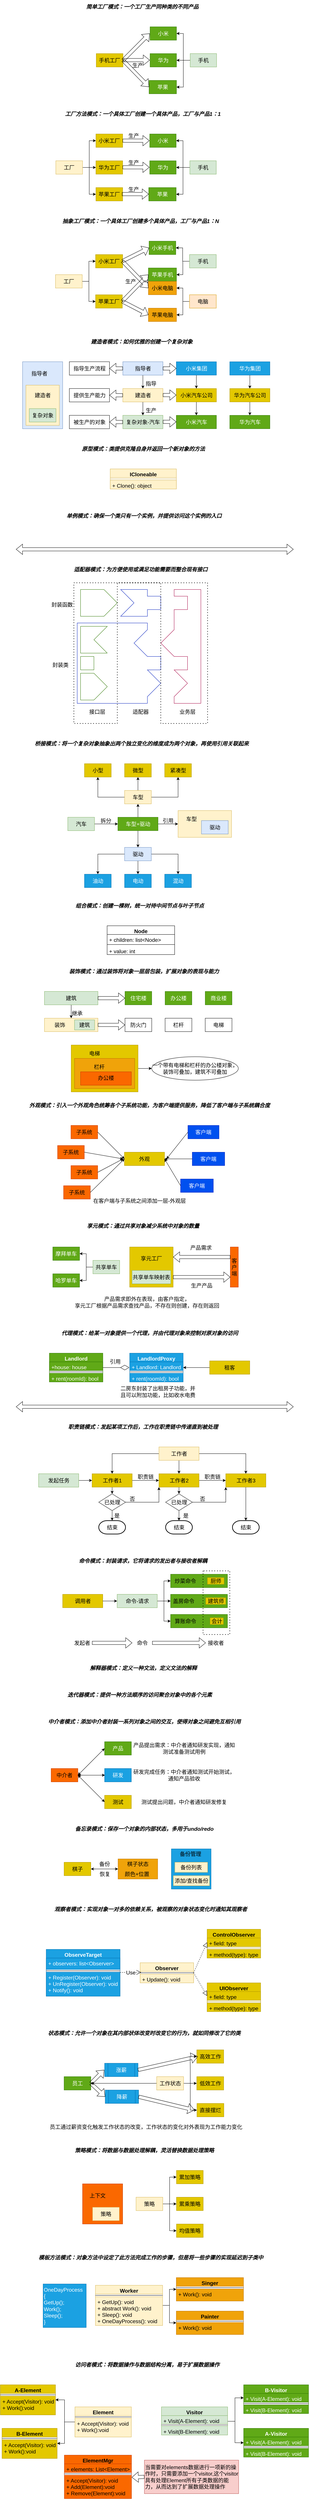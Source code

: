 <mxfile version="15.9.6" type="github">
  <diagram id="iyDOpT2Ew365FAsYk_m5" name="第 1 页">
    <mxGraphModel dx="1865" dy="1701" grid="0" gridSize="10" guides="1" tooltips="1" connect="1" arrows="1" fold="1" page="1" pageScale="1" pageWidth="827" pageHeight="1169" math="0" shadow="0">
      <root>
        <mxCell id="0" />
        <mxCell id="1" parent="0" />
        <mxCell id="OJmhvPo5MTYnkoxAkSBA-326" style="edgeStyle=orthogonalEdgeStyle;rounded=0;orthogonalLoop=1;jettySize=auto;html=1;entryX=0;entryY=0.5;entryDx=0;entryDy=0;fontSize=16;" parent="1" source="OJmhvPo5MTYnkoxAkSBA-1" target="OJmhvPo5MTYnkoxAkSBA-2" edge="1">
          <mxGeometry relative="1" as="geometry" />
        </mxCell>
        <mxCell id="OJmhvPo5MTYnkoxAkSBA-327" style="edgeStyle=orthogonalEdgeStyle;rounded=0;orthogonalLoop=1;jettySize=auto;html=1;entryX=0;entryY=0.5;entryDx=0;entryDy=0;fontSize=16;" parent="1" source="OJmhvPo5MTYnkoxAkSBA-1" target="OJmhvPo5MTYnkoxAkSBA-3" edge="1">
          <mxGeometry relative="1" as="geometry" />
        </mxCell>
        <mxCell id="OJmhvPo5MTYnkoxAkSBA-1" value="&lt;font style=&quot;font-size: 16px&quot;&gt;工厂&lt;/font&gt;" style="rounded=0;whiteSpace=wrap;html=1;fillColor=#fff2cc;strokeColor=#d6b656;" parent="1" vertex="1">
          <mxGeometry x="118" y="180" width="80" height="40" as="geometry" />
        </mxCell>
        <mxCell id="OJmhvPo5MTYnkoxAkSBA-2" value="&lt;font style=&quot;font-size: 16px&quot;&gt;小米工厂&lt;/font&gt;" style="rounded=0;whiteSpace=wrap;html=1;fillColor=#e3c800;strokeColor=#B09500;fontColor=#000000;" parent="1" vertex="1">
          <mxGeometry x="238" y="120" width="81" height="40" as="geometry" />
        </mxCell>
        <mxCell id="OJmhvPo5MTYnkoxAkSBA-3" value="&lt;font style=&quot;font-size: 16px&quot;&gt;苹果工厂&lt;/font&gt;" style="rounded=0;whiteSpace=wrap;html=1;fillColor=#e3c800;strokeColor=#B09500;fontColor=#000000;" parent="1" vertex="1">
          <mxGeometry x="238" y="240" width="80" height="40" as="geometry" />
        </mxCell>
        <mxCell id="OJmhvPo5MTYnkoxAkSBA-332" style="edgeStyle=orthogonalEdgeStyle;rounded=0;orthogonalLoop=1;jettySize=auto;html=1;entryX=1;entryY=0.5;entryDx=0;entryDy=0;fontSize=16;" parent="1" source="OJmhvPo5MTYnkoxAkSBA-4" target="OJmhvPo5MTYnkoxAkSBA-5" edge="1">
          <mxGeometry relative="1" as="geometry" />
        </mxCell>
        <mxCell id="OJmhvPo5MTYnkoxAkSBA-333" style="edgeStyle=orthogonalEdgeStyle;rounded=0;orthogonalLoop=1;jettySize=auto;html=1;entryX=1;entryY=0.5;entryDx=0;entryDy=0;fontSize=16;" parent="1" source="OJmhvPo5MTYnkoxAkSBA-4" target="OJmhvPo5MTYnkoxAkSBA-6" edge="1">
          <mxGeometry relative="1" as="geometry" />
        </mxCell>
        <mxCell id="OJmhvPo5MTYnkoxAkSBA-4" value="手机" style="rounded=0;whiteSpace=wrap;html=1;fontSize=16;fillColor=#d5e8d4;strokeColor=#82b366;" parent="1" vertex="1">
          <mxGeometry x="519" y="120" width="80" height="40" as="geometry" />
        </mxCell>
        <mxCell id="OJmhvPo5MTYnkoxAkSBA-5" value="小米手机" style="rounded=0;whiteSpace=wrap;html=1;fontSize=16;fillColor=#60a917;strokeColor=#2D7600;fontColor=#ffffff;" parent="1" vertex="1">
          <mxGeometry x="398" y="80" width="80" height="40" as="geometry" />
        </mxCell>
        <mxCell id="OJmhvPo5MTYnkoxAkSBA-6" value="苹果手机" style="rounded=0;whiteSpace=wrap;html=1;fontSize=16;fillColor=#60a917;strokeColor=#2D7600;fontColor=#ffffff;" parent="1" vertex="1">
          <mxGeometry x="396" y="160" width="84" height="40" as="geometry" />
        </mxCell>
        <mxCell id="OJmhvPo5MTYnkoxAkSBA-20" value="生产" style="text;html=1;strokeColor=none;fillColor=none;align=center;verticalAlign=middle;whiteSpace=wrap;rounded=0;fontSize=16;" parent="1" vertex="1">
          <mxGeometry x="313" y="190" width="60" height="20" as="geometry" />
        </mxCell>
        <mxCell id="OJmhvPo5MTYnkoxAkSBA-24" value="抽象工厂模式：&lt;b style=&quot;font-style: normal&quot;&gt;&lt;i&gt;一个具体工厂创建多个具体产品，工厂与产品1：N&lt;/i&gt;&lt;/b&gt;" style="text;html=1;align=center;verticalAlign=middle;whiteSpace=wrap;rounded=0;fontSize=16;fontStyle=3" parent="1" vertex="1">
          <mxGeometry x="93" width="560" height="40" as="geometry" />
        </mxCell>
        <mxCell id="OJmhvPo5MTYnkoxAkSBA-29" value="&lt;b&gt;&lt;i&gt;适配器模式：为方便使用或满足功能需要而整合现有接口&lt;/i&gt;&lt;/b&gt;" style="text;html=1;strokeColor=none;fillColor=none;align=center;verticalAlign=middle;whiteSpace=wrap;rounded=0;fontSize=16;" parent="1" vertex="1">
          <mxGeometry x="93" y="1040" width="560" height="40" as="geometry" />
        </mxCell>
        <mxCell id="OJmhvPo5MTYnkoxAkSBA-30" value="" style="endArrow=none;html=1;rounded=0;fontSize=16;fillColor=#60a917;strokeColor=#2D7600;" parent="1" edge="1">
          <mxGeometry width="50" height="50" relative="1" as="geometry">
            <mxPoint x="193" y="1160" as="sourcePoint" />
            <mxPoint x="193" y="1160" as="targetPoint" />
            <Array as="points">
              <mxPoint x="193" y="1200" />
              <mxPoint x="263" y="1200" />
              <mxPoint x="303" y="1160" />
              <mxPoint x="263" y="1120" />
              <mxPoint x="193" y="1120" />
            </Array>
          </mxGeometry>
        </mxCell>
        <mxCell id="OJmhvPo5MTYnkoxAkSBA-31" value="" style="endArrow=none;html=1;rounded=0;fontSize=16;fillColor=#0050ef;strokeColor=#001DBC;" parent="1" edge="1">
          <mxGeometry width="50" height="50" relative="1" as="geometry">
            <mxPoint x="353" y="1160" as="sourcePoint" />
            <mxPoint x="353" y="1160" as="targetPoint" />
            <Array as="points">
              <mxPoint x="313" y="1200" />
              <mxPoint x="393" y="1200" />
              <mxPoint x="393" y="1180" />
              <mxPoint x="433" y="1180" />
              <mxPoint x="433" y="1140" />
              <mxPoint x="393" y="1140" />
              <mxPoint x="393" y="1120" />
              <mxPoint x="313" y="1120" />
            </Array>
          </mxGeometry>
        </mxCell>
        <mxCell id="OJmhvPo5MTYnkoxAkSBA-33" value="" style="endArrow=none;html=1;rounded=0;fontSize=16;fillColor=#d80073;strokeColor=#A50040;" parent="1" edge="1">
          <mxGeometry width="50" height="50" relative="1" as="geometry">
            <mxPoint x="553" y="1460" as="sourcePoint" />
            <mxPoint x="553" y="1460" as="targetPoint" />
            <Array as="points">
              <mxPoint x="553" y="1120" />
              <mxPoint x="473" y="1120" />
              <mxPoint x="473" y="1140" />
              <mxPoint x="513" y="1140" />
              <mxPoint x="513" y="1160" />
              <mxPoint x="513" y="1180" />
              <mxPoint x="473" y="1180" />
              <mxPoint x="473" y="1200" />
              <mxPoint x="473" y="1240" />
              <mxPoint x="433" y="1280" />
              <mxPoint x="473" y="1320" />
              <mxPoint x="513" y="1320" />
              <mxPoint x="513" y="1360" />
              <mxPoint x="473" y="1360" />
              <mxPoint x="513" y="1400" />
              <mxPoint x="473" y="1440" />
              <mxPoint x="473" y="1460" />
            </Array>
          </mxGeometry>
        </mxCell>
        <mxCell id="OJmhvPo5MTYnkoxAkSBA-35" value="" style="endArrow=none;html=1;rounded=0;fontSize=16;fillColor=#0050ef;strokeColor=#001DBC;" parent="1" edge="1">
          <mxGeometry width="50" height="50" relative="1" as="geometry">
            <mxPoint x="393" y="1460" as="sourcePoint" />
            <mxPoint x="393" y="1460" as="targetPoint" />
            <Array as="points">
              <mxPoint x="393" y="1440" />
              <mxPoint x="433" y="1400" />
              <mxPoint x="393" y="1360" />
              <mxPoint x="433" y="1360" />
              <mxPoint x="433" y="1320" />
              <mxPoint x="393" y="1320" />
              <mxPoint x="353" y="1280" />
              <mxPoint x="393" y="1240" />
              <mxPoint x="393" y="1220" />
              <mxPoint x="183" y="1220" />
              <mxPoint x="183" y="1460" />
            </Array>
          </mxGeometry>
        </mxCell>
        <mxCell id="OJmhvPo5MTYnkoxAkSBA-36" value="" style="endArrow=none;html=1;rounded=0;fontSize=16;fillColor=#60a917;strokeColor=#2D7600;" parent="1" edge="1">
          <mxGeometry width="50" height="50" relative="1" as="geometry">
            <mxPoint x="273" y="1310" as="sourcePoint" />
            <mxPoint x="273" y="1310" as="targetPoint" />
            <Array as="points">
              <mxPoint x="193" y="1310" />
              <mxPoint x="193" y="1230" />
              <mxPoint x="273" y="1230" />
              <mxPoint x="233" y="1270" />
            </Array>
          </mxGeometry>
        </mxCell>
        <mxCell id="OJmhvPo5MTYnkoxAkSBA-37" value="" style="endArrow=none;html=1;rounded=0;fontSize=16;fillColor=#60a917;strokeColor=#2D7600;" parent="1" edge="1">
          <mxGeometry width="50" height="50" relative="1" as="geometry">
            <mxPoint x="193" y="1450" as="sourcePoint" />
            <mxPoint x="193" y="1450" as="targetPoint" />
            <Array as="points">
              <mxPoint x="233" y="1450" />
              <mxPoint x="273" y="1410" />
              <mxPoint x="233" y="1370" />
              <mxPoint x="193" y="1370" />
            </Array>
          </mxGeometry>
        </mxCell>
        <mxCell id="OJmhvPo5MTYnkoxAkSBA-38" value="" style="endArrow=none;html=1;rounded=0;fontSize=16;fillColor=#60a917;strokeColor=#2D7600;" parent="1" edge="1">
          <mxGeometry width="50" height="50" relative="1" as="geometry">
            <mxPoint x="193" y="1360" as="sourcePoint" />
            <mxPoint x="193" y="1360" as="targetPoint" />
            <Array as="points">
              <mxPoint x="233" y="1360" />
              <mxPoint x="233" y="1320" />
              <mxPoint x="193" y="1320" />
            </Array>
          </mxGeometry>
        </mxCell>
        <mxCell id="OJmhvPo5MTYnkoxAkSBA-39" value="业务层" style="text;html=1;strokeColor=none;fillColor=none;align=center;verticalAlign=middle;whiteSpace=wrap;rounded=0;fontSize=16;" parent="1" vertex="1">
          <mxGeometry x="483" y="1470" width="60" height="30" as="geometry" />
        </mxCell>
        <mxCell id="OJmhvPo5MTYnkoxAkSBA-40" value="适配器" style="text;html=1;strokeColor=none;fillColor=none;align=center;verticalAlign=middle;whiteSpace=wrap;rounded=0;fontSize=16;" parent="1" vertex="1">
          <mxGeometry x="343" y="1470" width="60" height="30" as="geometry" />
        </mxCell>
        <mxCell id="OJmhvPo5MTYnkoxAkSBA-41" value="接口层" style="text;html=1;strokeColor=none;fillColor=none;align=center;verticalAlign=middle;whiteSpace=wrap;rounded=0;fontSize=16;" parent="1" vertex="1">
          <mxGeometry x="213" y="1470" width="60" height="30" as="geometry" />
        </mxCell>
        <mxCell id="OJmhvPo5MTYnkoxAkSBA-42" value="封装类" style="text;html=1;strokeColor=none;fillColor=none;align=center;verticalAlign=middle;whiteSpace=wrap;rounded=0;fontSize=16;" parent="1" vertex="1">
          <mxGeometry x="103" y="1330" width="60" height="30" as="geometry" />
        </mxCell>
        <mxCell id="OJmhvPo5MTYnkoxAkSBA-43" value="封装函数" style="text;html=1;strokeColor=none;fillColor=none;align=center;verticalAlign=middle;whiteSpace=wrap;rounded=0;fontSize=16;" parent="1" vertex="1">
          <mxGeometry x="93" y="1150" width="90" height="30" as="geometry" />
        </mxCell>
        <mxCell id="OJmhvPo5MTYnkoxAkSBA-44" value="桥接模式：将一个复杂对象抽象出两个独立变化的维度成为两个对象，再使用引用关联起来" style="text;html=1;strokeColor=none;fillColor=none;align=center;verticalAlign=middle;whiteSpace=wrap;rounded=0;fontSize=16;fontStyle=3" parent="1" vertex="1">
          <mxGeometry x="45.5" y="1560" width="660" height="40" as="geometry" />
        </mxCell>
        <mxCell id="OJmhvPo5MTYnkoxAkSBA-64" style="edgeStyle=orthogonalEdgeStyle;rounded=0;orthogonalLoop=1;jettySize=auto;html=1;entryX=0.5;entryY=0;entryDx=0;entryDy=0;fontSize=16;" parent="1" source="OJmhvPo5MTYnkoxAkSBA-45" target="OJmhvPo5MTYnkoxAkSBA-50" edge="1">
          <mxGeometry relative="1" as="geometry">
            <mxPoint x="364.75" y="1960" as="targetPoint" />
          </mxGeometry>
        </mxCell>
        <mxCell id="OJmhvPo5MTYnkoxAkSBA-72" style="edgeStyle=orthogonalEdgeStyle;rounded=0;orthogonalLoop=1;jettySize=auto;html=1;entryX=0.5;entryY=0;entryDx=0;entryDy=0;fontSize=16;" parent="1" source="OJmhvPo5MTYnkoxAkSBA-45" target="OJmhvPo5MTYnkoxAkSBA-51" edge="1">
          <mxGeometry relative="1" as="geometry" />
        </mxCell>
        <mxCell id="OJmhvPo5MTYnkoxAkSBA-73" style="edgeStyle=orthogonalEdgeStyle;rounded=0;orthogonalLoop=1;jettySize=auto;html=1;entryX=0.5;entryY=0;entryDx=0;entryDy=0;fontSize=16;" parent="1" source="OJmhvPo5MTYnkoxAkSBA-45" target="OJmhvPo5MTYnkoxAkSBA-55" edge="1">
          <mxGeometry relative="1" as="geometry" />
        </mxCell>
        <mxCell id="OJmhvPo5MTYnkoxAkSBA-45" value="驱动" style="rounded=0;whiteSpace=wrap;html=1;fontSize=16;fillColor=#dae8fc;strokeColor=#6c8ebf;" parent="1" vertex="1">
          <mxGeometry x="324.75" y="1890" width="80" height="40" as="geometry" />
        </mxCell>
        <mxCell id="OJmhvPo5MTYnkoxAkSBA-63" style="edgeStyle=orthogonalEdgeStyle;rounded=0;orthogonalLoop=1;jettySize=auto;html=1;entryX=0.5;entryY=1;entryDx=0;entryDy=0;fontSize=16;" parent="1" source="OJmhvPo5MTYnkoxAkSBA-46" target="OJmhvPo5MTYnkoxAkSBA-48" edge="1">
          <mxGeometry relative="1" as="geometry">
            <mxPoint x="364.75" y="1690" as="targetPoint" />
          </mxGeometry>
        </mxCell>
        <mxCell id="OJmhvPo5MTYnkoxAkSBA-69" style="edgeStyle=orthogonalEdgeStyle;rounded=0;orthogonalLoop=1;jettySize=auto;html=1;entryX=0.5;entryY=1;entryDx=0;entryDy=0;fontSize=16;" parent="1" source="OJmhvPo5MTYnkoxAkSBA-46" target="OJmhvPo5MTYnkoxAkSBA-49" edge="1">
          <mxGeometry relative="1" as="geometry" />
        </mxCell>
        <mxCell id="OJmhvPo5MTYnkoxAkSBA-70" style="edgeStyle=orthogonalEdgeStyle;rounded=0;orthogonalLoop=1;jettySize=auto;html=1;entryX=0.5;entryY=1;entryDx=0;entryDy=0;fontSize=16;" parent="1" source="OJmhvPo5MTYnkoxAkSBA-46" target="OJmhvPo5MTYnkoxAkSBA-56" edge="1">
          <mxGeometry relative="1" as="geometry" />
        </mxCell>
        <mxCell id="OJmhvPo5MTYnkoxAkSBA-46" value="车型" style="rounded=0;whiteSpace=wrap;html=1;fontSize=16;fillColor=#fff2cc;strokeColor=#d6b656;" parent="1" vertex="1">
          <mxGeometry x="324.75" y="1720" width="80" height="40" as="geometry" />
        </mxCell>
        <mxCell id="OJmhvPo5MTYnkoxAkSBA-68" style="edgeStyle=orthogonalEdgeStyle;rounded=0;orthogonalLoop=1;jettySize=auto;html=1;entryX=0;entryY=0.5;entryDx=0;entryDy=0;fontSize=16;" parent="1" source="OJmhvPo5MTYnkoxAkSBA-54" target="OJmhvPo5MTYnkoxAkSBA-65" edge="1">
          <mxGeometry relative="1" as="geometry" />
        </mxCell>
        <mxCell id="OJmhvPo5MTYnkoxAkSBA-54" value="汽车" style="rounded=0;whiteSpace=wrap;html=1;fontSize=16;fillColor=#d5e8d4;strokeColor=#82b366;" parent="1" vertex="1">
          <mxGeometry x="154.75" y="1800" width="80" height="40" as="geometry" />
        </mxCell>
        <mxCell id="OJmhvPo5MTYnkoxAkSBA-50" value="电动" style="rounded=0;whiteSpace=wrap;html=1;fontSize=16;fillColor=#1ba1e2;fontColor=#ffffff;strokeColor=#006EAF;" parent="1" vertex="1">
          <mxGeometry x="324.75" y="1970" width="80" height="40" as="geometry" />
        </mxCell>
        <mxCell id="OJmhvPo5MTYnkoxAkSBA-51" value="油动" style="rounded=0;whiteSpace=wrap;html=1;fontSize=16;fillColor=#1ba1e2;fontColor=#ffffff;strokeColor=#006EAF;" parent="1" vertex="1">
          <mxGeometry x="204.75" y="1970" width="80" height="40" as="geometry" />
        </mxCell>
        <mxCell id="OJmhvPo5MTYnkoxAkSBA-55" value="混动" style="rounded=0;whiteSpace=wrap;html=1;fontSize=16;fillColor=#1ba1e2;fontColor=#ffffff;strokeColor=#006EAF;" parent="1" vertex="1">
          <mxGeometry x="444.75" y="1970" width="80" height="40" as="geometry" />
        </mxCell>
        <mxCell id="OJmhvPo5MTYnkoxAkSBA-48" value="小型" style="rounded=0;whiteSpace=wrap;html=1;fontSize=16;fillColor=#e3c800;fontColor=#000000;strokeColor=#B09500;" parent="1" vertex="1">
          <mxGeometry x="204.75" y="1640" width="80" height="40" as="geometry" />
        </mxCell>
        <mxCell id="OJmhvPo5MTYnkoxAkSBA-49" value="微型" style="rounded=0;whiteSpace=wrap;html=1;fontSize=16;fillColor=#e3c800;fontColor=#000000;strokeColor=#B09500;" parent="1" vertex="1">
          <mxGeometry x="324.75" y="1640" width="80" height="40" as="geometry" />
        </mxCell>
        <mxCell id="OJmhvPo5MTYnkoxAkSBA-56" value="紧凑型" style="rounded=0;whiteSpace=wrap;html=1;fontSize=16;fillColor=#e3c800;fontColor=#000000;strokeColor=#B09500;" parent="1" vertex="1">
          <mxGeometry x="444.75" y="1640" width="80" height="40" as="geometry" />
        </mxCell>
        <mxCell id="OJmhvPo5MTYnkoxAkSBA-66" style="edgeStyle=orthogonalEdgeStyle;rounded=0;orthogonalLoop=1;jettySize=auto;html=1;entryX=0.5;entryY=0;entryDx=0;entryDy=0;fontSize=16;" parent="1" source="OJmhvPo5MTYnkoxAkSBA-65" target="OJmhvPo5MTYnkoxAkSBA-45" edge="1">
          <mxGeometry relative="1" as="geometry" />
        </mxCell>
        <mxCell id="OJmhvPo5MTYnkoxAkSBA-67" style="edgeStyle=orthogonalEdgeStyle;rounded=0;orthogonalLoop=1;jettySize=auto;html=1;entryX=0.5;entryY=1;entryDx=0;entryDy=0;fontSize=16;" parent="1" source="OJmhvPo5MTYnkoxAkSBA-65" target="OJmhvPo5MTYnkoxAkSBA-46" edge="1">
          <mxGeometry relative="1" as="geometry" />
        </mxCell>
        <mxCell id="OJmhvPo5MTYnkoxAkSBA-78" style="edgeStyle=orthogonalEdgeStyle;rounded=0;orthogonalLoop=1;jettySize=auto;html=1;entryX=0;entryY=0.5;entryDx=0;entryDy=0;fontSize=16;" parent="1" source="OJmhvPo5MTYnkoxAkSBA-65" target="OJmhvPo5MTYnkoxAkSBA-75" edge="1">
          <mxGeometry relative="1" as="geometry" />
        </mxCell>
        <mxCell id="OJmhvPo5MTYnkoxAkSBA-65" value="车型+驱动" style="rounded=0;whiteSpace=wrap;html=1;fontSize=16;fillColor=#60a917;fontColor=#ffffff;strokeColor=#2D7600;" parent="1" vertex="1">
          <mxGeometry x="304.75" y="1800" width="120" height="40" as="geometry" />
        </mxCell>
        <mxCell id="OJmhvPo5MTYnkoxAkSBA-74" value="拆分" style="text;html=1;strokeColor=none;fillColor=none;align=center;verticalAlign=middle;whiteSpace=wrap;rounded=0;fontSize=16;" parent="1" vertex="1">
          <mxGeometry x="238.75" y="1800" width="60" height="20" as="geometry" />
        </mxCell>
        <mxCell id="OJmhvPo5MTYnkoxAkSBA-75" value="" style="rounded=0;whiteSpace=wrap;html=1;fontSize=16;fillColor=#fff2cc;strokeColor=#d6b656;" parent="1" vertex="1">
          <mxGeometry x="484.75" y="1780" width="160" height="80" as="geometry" />
        </mxCell>
        <mxCell id="OJmhvPo5MTYnkoxAkSBA-76" value="驱动" style="rounded=0;whiteSpace=wrap;html=1;fontSize=16;fillColor=#dae8fc;strokeColor=#6c8ebf;" parent="1" vertex="1">
          <mxGeometry x="554.75" y="1810" width="80" height="40" as="geometry" />
        </mxCell>
        <mxCell id="OJmhvPo5MTYnkoxAkSBA-77" value="车型" style="text;html=1;strokeColor=none;fillColor=none;align=center;verticalAlign=middle;whiteSpace=wrap;rounded=0;fontSize=16;" parent="1" vertex="1">
          <mxGeometry x="494.75" y="1790" width="60" height="30" as="geometry" />
        </mxCell>
        <mxCell id="OJmhvPo5MTYnkoxAkSBA-79" value="引用" style="text;html=1;strokeColor=none;fillColor=none;align=center;verticalAlign=middle;whiteSpace=wrap;rounded=0;fontSize=16;" parent="1" vertex="1">
          <mxGeometry x="424.75" y="1800" width="60" height="20" as="geometry" />
        </mxCell>
        <mxCell id="OJmhvPo5MTYnkoxAkSBA-80" value="建造者模式：如何优雅的创建一个复杂对象" style="text;html=1;strokeColor=none;fillColor=none;align=center;verticalAlign=middle;whiteSpace=wrap;rounded=0;fontSize=16;fontStyle=3" parent="1" vertex="1">
          <mxGeometry x="115.5" y="360" width="520" height="40" as="geometry" />
        </mxCell>
        <mxCell id="OJmhvPo5MTYnkoxAkSBA-95" style="edgeStyle=orthogonalEdgeStyle;rounded=0;orthogonalLoop=1;jettySize=auto;html=1;entryX=0.5;entryY=0;entryDx=0;entryDy=0;fontSize=16;" parent="1" source="OJmhvPo5MTYnkoxAkSBA-81" target="OJmhvPo5MTYnkoxAkSBA-88" edge="1">
          <mxGeometry relative="1" as="geometry" />
        </mxCell>
        <mxCell id="OJmhvPo5MTYnkoxAkSBA-81" value="小米汽车公司" style="rounded=0;whiteSpace=wrap;html=1;fontSize=16;fillColor=#e3c800;fontColor=#000000;strokeColor=#B09500;" parent="1" vertex="1">
          <mxGeometry x="479.5" y="520" width="120" height="40" as="geometry" />
        </mxCell>
        <mxCell id="OJmhvPo5MTYnkoxAkSBA-90" style="edgeStyle=orthogonalEdgeStyle;rounded=0;orthogonalLoop=1;jettySize=auto;html=1;exitX=0.5;exitY=1;exitDx=0;exitDy=0;entryX=0.5;entryY=0;entryDx=0;entryDy=0;fontSize=16;" parent="1" source="OJmhvPo5MTYnkoxAkSBA-82" target="OJmhvPo5MTYnkoxAkSBA-86" edge="1">
          <mxGeometry relative="1" as="geometry" />
        </mxCell>
        <mxCell id="OJmhvPo5MTYnkoxAkSBA-82" value="指导者" style="rounded=0;whiteSpace=wrap;html=1;fontSize=16;fillColor=#dae8fc;strokeColor=#6c8ebf;" parent="1" vertex="1">
          <mxGeometry x="319.5" y="440" width="120" height="40" as="geometry" />
        </mxCell>
        <mxCell id="OJmhvPo5MTYnkoxAkSBA-83" value="复杂对象-汽车" style="rounded=0;whiteSpace=wrap;html=1;fontSize=16;fillColor=#d5e8d4;strokeColor=#82b366;" parent="1" vertex="1">
          <mxGeometry x="319.5" y="600" width="120" height="40" as="geometry" />
        </mxCell>
        <mxCell id="OJmhvPo5MTYnkoxAkSBA-94" style="edgeStyle=orthogonalEdgeStyle;rounded=0;orthogonalLoop=1;jettySize=auto;html=1;entryX=0.5;entryY=0;entryDx=0;entryDy=0;fontSize=16;" parent="1" source="OJmhvPo5MTYnkoxAkSBA-84" target="OJmhvPo5MTYnkoxAkSBA-81" edge="1">
          <mxGeometry relative="1" as="geometry" />
        </mxCell>
        <mxCell id="OJmhvPo5MTYnkoxAkSBA-84" value="小米集团" style="rounded=0;whiteSpace=wrap;html=1;fontSize=16;fillColor=#1ba1e2;fontColor=#ffffff;strokeColor=#006EAF;" parent="1" vertex="1">
          <mxGeometry x="479.5" y="440" width="120" height="40" as="geometry" />
        </mxCell>
        <mxCell id="OJmhvPo5MTYnkoxAkSBA-96" style="edgeStyle=orthogonalEdgeStyle;rounded=0;orthogonalLoop=1;jettySize=auto;html=1;entryX=0.5;entryY=0;entryDx=0;entryDy=0;fontSize=16;" parent="1" source="OJmhvPo5MTYnkoxAkSBA-85" target="OJmhvPo5MTYnkoxAkSBA-87" edge="1">
          <mxGeometry relative="1" as="geometry" />
        </mxCell>
        <mxCell id="OJmhvPo5MTYnkoxAkSBA-85" value="华为集团" style="rounded=0;whiteSpace=wrap;html=1;fontSize=16;fillColor=#1ba1e2;fontColor=#ffffff;strokeColor=#006EAF;" parent="1" vertex="1">
          <mxGeometry x="639.5" y="440" width="120" height="40" as="geometry" />
        </mxCell>
        <mxCell id="OJmhvPo5MTYnkoxAkSBA-91" style="edgeStyle=orthogonalEdgeStyle;rounded=0;orthogonalLoop=1;jettySize=auto;html=1;exitX=0.5;exitY=1;exitDx=0;exitDy=0;entryX=0.5;entryY=0;entryDx=0;entryDy=0;fontSize=16;" parent="1" source="OJmhvPo5MTYnkoxAkSBA-86" target="OJmhvPo5MTYnkoxAkSBA-83" edge="1">
          <mxGeometry relative="1" as="geometry" />
        </mxCell>
        <mxCell id="OJmhvPo5MTYnkoxAkSBA-86" value="建造者" style="rounded=0;whiteSpace=wrap;html=1;fontSize=16;fillColor=#fff2cc;strokeColor=#d6b656;" parent="1" vertex="1">
          <mxGeometry x="319.5" y="520" width="120" height="40" as="geometry" />
        </mxCell>
        <mxCell id="OJmhvPo5MTYnkoxAkSBA-97" style="edgeStyle=orthogonalEdgeStyle;rounded=0;orthogonalLoop=1;jettySize=auto;html=1;fontSize=16;" parent="1" source="OJmhvPo5MTYnkoxAkSBA-87" target="OJmhvPo5MTYnkoxAkSBA-89" edge="1">
          <mxGeometry relative="1" as="geometry" />
        </mxCell>
        <mxCell id="OJmhvPo5MTYnkoxAkSBA-87" value="华为汽车公司" style="rounded=0;whiteSpace=wrap;html=1;fontSize=16;fillColor=#e3c800;fontColor=#000000;strokeColor=#B09500;" parent="1" vertex="1">
          <mxGeometry x="639.5" y="520" width="120" height="40" as="geometry" />
        </mxCell>
        <mxCell id="OJmhvPo5MTYnkoxAkSBA-88" value="小米汽车" style="rounded=0;whiteSpace=wrap;html=1;fontSize=16;fillColor=#60a917;fontColor=#ffffff;strokeColor=#2D7600;" parent="1" vertex="1">
          <mxGeometry x="479.5" y="600" width="120" height="40" as="geometry" />
        </mxCell>
        <mxCell id="OJmhvPo5MTYnkoxAkSBA-89" value="华为汽车" style="rounded=0;whiteSpace=wrap;html=1;fontSize=16;fillColor=#60a917;fontColor=#ffffff;strokeColor=#2D7600;" parent="1" vertex="1">
          <mxGeometry x="639.5" y="600" width="120" height="40" as="geometry" />
        </mxCell>
        <mxCell id="OJmhvPo5MTYnkoxAkSBA-92" value="指导" style="text;html=1;strokeColor=none;fillColor=none;align=center;verticalAlign=middle;whiteSpace=wrap;rounded=0;fontSize=16;" parent="1" vertex="1">
          <mxGeometry x="373.5" y="490" width="60" height="30" as="geometry" />
        </mxCell>
        <mxCell id="OJmhvPo5MTYnkoxAkSBA-93" value="生产" style="text;html=1;strokeColor=none;fillColor=none;align=center;verticalAlign=middle;whiteSpace=wrap;rounded=0;fontSize=16;" parent="1" vertex="1">
          <mxGeometry x="373.5" y="570" width="60" height="30" as="geometry" />
        </mxCell>
        <mxCell id="OJmhvPo5MTYnkoxAkSBA-98" value="" style="shape=flexArrow;endArrow=classic;html=1;rounded=0;fontSize=16;exitX=1;exitY=0.5;exitDx=0;exitDy=0;entryX=0;entryY=0.5;entryDx=0;entryDy=0;" parent="1" source="OJmhvPo5MTYnkoxAkSBA-82" target="OJmhvPo5MTYnkoxAkSBA-84" edge="1">
          <mxGeometry width="50" height="50" relative="1" as="geometry">
            <mxPoint x="449.5" y="450" as="sourcePoint" />
            <mxPoint x="469.5" y="490" as="targetPoint" />
          </mxGeometry>
        </mxCell>
        <mxCell id="OJmhvPo5MTYnkoxAkSBA-100" value="" style="shape=flexArrow;endArrow=classic;html=1;rounded=0;fontSize=16;exitX=1;exitY=0.5;exitDx=0;exitDy=0;entryX=0;entryY=0.5;entryDx=0;entryDy=0;" parent="1" edge="1">
          <mxGeometry width="50" height="50" relative="1" as="geometry">
            <mxPoint x="439.5" y="539.5" as="sourcePoint" />
            <mxPoint x="479.5" y="539.5" as="targetPoint" />
          </mxGeometry>
        </mxCell>
        <mxCell id="OJmhvPo5MTYnkoxAkSBA-101" value="" style="shape=flexArrow;endArrow=classic;html=1;rounded=0;fontSize=16;exitX=1;exitY=0.5;exitDx=0;exitDy=0;entryX=0;entryY=0.5;entryDx=0;entryDy=0;" parent="1" edge="1">
          <mxGeometry width="50" height="50" relative="1" as="geometry">
            <mxPoint x="439.5" y="619.5" as="sourcePoint" />
            <mxPoint x="479.5" y="619.5" as="targetPoint" />
          </mxGeometry>
        </mxCell>
        <mxCell id="OJmhvPo5MTYnkoxAkSBA-102" value="指导生产流程" style="rounded=0;whiteSpace=wrap;html=1;fontSize=16;" parent="1" vertex="1">
          <mxGeometry x="159.5" y="440" width="120" height="40" as="geometry" />
        </mxCell>
        <mxCell id="OJmhvPo5MTYnkoxAkSBA-103" value="提供生产能力" style="rounded=0;whiteSpace=wrap;html=1;fontSize=16;" parent="1" vertex="1">
          <mxGeometry x="159.5" y="520" width="120" height="40" as="geometry" />
        </mxCell>
        <mxCell id="OJmhvPo5MTYnkoxAkSBA-104" value="被生产的对象" style="rounded=0;whiteSpace=wrap;html=1;fontSize=16;" parent="1" vertex="1">
          <mxGeometry x="159.5" y="600" width="120" height="40" as="geometry" />
        </mxCell>
        <mxCell id="OJmhvPo5MTYnkoxAkSBA-106" value="" style="shape=flexArrow;endArrow=classic;html=1;rounded=0;fontSize=16;exitX=0;exitY=0.5;exitDx=0;exitDy=0;entryX=1;entryY=0.5;entryDx=0;entryDy=0;" parent="1" source="OJmhvPo5MTYnkoxAkSBA-83" target="OJmhvPo5MTYnkoxAkSBA-104" edge="1">
          <mxGeometry width="50" height="50" relative="1" as="geometry">
            <mxPoint x="259.5" y="660" as="sourcePoint" />
            <mxPoint x="299.5" y="660" as="targetPoint" />
          </mxGeometry>
        </mxCell>
        <mxCell id="OJmhvPo5MTYnkoxAkSBA-107" value="" style="shape=flexArrow;endArrow=classic;html=1;rounded=0;fontSize=16;exitX=0;exitY=0.5;exitDx=0;exitDy=0;entryX=1;entryY=0.5;entryDx=0;entryDy=0;" parent="1" source="OJmhvPo5MTYnkoxAkSBA-86" target="OJmhvPo5MTYnkoxAkSBA-103" edge="1">
          <mxGeometry width="50" height="50" relative="1" as="geometry">
            <mxPoint x="259.5" y="570" as="sourcePoint" />
            <mxPoint x="299.5" y="570" as="targetPoint" />
          </mxGeometry>
        </mxCell>
        <mxCell id="OJmhvPo5MTYnkoxAkSBA-108" value="" style="shape=flexArrow;endArrow=classic;html=1;rounded=0;fontSize=16;exitX=0;exitY=0.5;exitDx=0;exitDy=0;entryX=1;entryY=0.5;entryDx=0;entryDy=0;" parent="1" source="OJmhvPo5MTYnkoxAkSBA-82" target="OJmhvPo5MTYnkoxAkSBA-102" edge="1">
          <mxGeometry width="50" height="50" relative="1" as="geometry">
            <mxPoint x="259.5" y="489" as="sourcePoint" />
            <mxPoint x="299.5" y="489" as="targetPoint" />
          </mxGeometry>
        </mxCell>
        <mxCell id="OJmhvPo5MTYnkoxAkSBA-109" value="" style="endArrow=none;dashed=1;html=1;dashPattern=1 3;strokeWidth=2;rounded=0;fontSize=16;" parent="1" edge="1">
          <mxGeometry width="50" height="50" relative="1" as="geometry">
            <mxPoint x="303" y="1520" as="sourcePoint" />
            <mxPoint x="303" y="1520" as="targetPoint" />
            <Array as="points">
              <mxPoint x="303" y="1100" />
              <mxPoint x="433" y="1100" />
              <mxPoint x="433" y="1310" />
              <mxPoint x="433" y="1520" />
              <mxPoint x="573" y="1520" />
              <mxPoint x="573" y="1100" />
              <mxPoint x="173" y="1100" />
              <mxPoint x="173" y="1520" />
            </Array>
          </mxGeometry>
        </mxCell>
        <mxCell id="OJmhvPo5MTYnkoxAkSBA-110" value="" style="rounded=0;whiteSpace=wrap;html=1;fontSize=16;fillColor=#dae8fc;strokeColor=#6c8ebf;" parent="1" vertex="1">
          <mxGeometry x="19.5" y="440" width="120" height="200" as="geometry" />
        </mxCell>
        <mxCell id="OJmhvPo5MTYnkoxAkSBA-111" value="" style="rounded=0;whiteSpace=wrap;html=1;fontSize=16;fillColor=#fff2cc;strokeColor=#d6b656;" parent="1" vertex="1">
          <mxGeometry x="29.5" y="510" width="100" height="120" as="geometry" />
        </mxCell>
        <mxCell id="OJmhvPo5MTYnkoxAkSBA-112" value="复杂对象" style="rounded=0;whiteSpace=wrap;html=1;fontSize=16;fillColor=#d5e8d4;strokeColor=#82b366;" parent="1" vertex="1">
          <mxGeometry x="39.5" y="580" width="80" height="40" as="geometry" />
        </mxCell>
        <mxCell id="OJmhvPo5MTYnkoxAkSBA-113" value="指导者" style="text;html=1;strokeColor=none;fillColor=none;align=center;verticalAlign=middle;whiteSpace=wrap;rounded=0;fontSize=16;" parent="1" vertex="1">
          <mxGeometry x="39.5" y="460" width="60" height="30" as="geometry" />
        </mxCell>
        <mxCell id="OJmhvPo5MTYnkoxAkSBA-114" value="建造者" style="text;html=1;strokeColor=none;fillColor=none;align=center;verticalAlign=middle;whiteSpace=wrap;rounded=0;fontSize=16;" parent="1" vertex="1">
          <mxGeometry x="49.5" y="525" width="60" height="30" as="geometry" />
        </mxCell>
        <mxCell id="OJmhvPo5MTYnkoxAkSBA-115" value="职责链模式：发起某项工作后，工作在职责链中传递直到被处理" style="text;html=1;strokeColor=none;fillColor=none;align=center;verticalAlign=middle;whiteSpace=wrap;rounded=0;fontSize=16;fontStyle=3" parent="1" vertex="1">
          <mxGeometry x="59.5" y="3600" width="640" height="40" as="geometry" />
        </mxCell>
        <mxCell id="OJmhvPo5MTYnkoxAkSBA-127" style="edgeStyle=orthogonalEdgeStyle;rounded=0;orthogonalLoop=1;jettySize=auto;html=1;entryX=0.5;entryY=0;entryDx=0;entryDy=0;fontSize=16;" parent="1" source="OJmhvPo5MTYnkoxAkSBA-116" target="OJmhvPo5MTYnkoxAkSBA-118" edge="1">
          <mxGeometry relative="1" as="geometry" />
        </mxCell>
        <mxCell id="OJmhvPo5MTYnkoxAkSBA-128" style="edgeStyle=orthogonalEdgeStyle;rounded=0;orthogonalLoop=1;jettySize=auto;html=1;entryX=0.5;entryY=0;entryDx=0;entryDy=0;fontSize=16;" parent="1" source="OJmhvPo5MTYnkoxAkSBA-116" target="OJmhvPo5MTYnkoxAkSBA-119" edge="1">
          <mxGeometry relative="1" as="geometry" />
        </mxCell>
        <mxCell id="OJmhvPo5MTYnkoxAkSBA-129" style="edgeStyle=orthogonalEdgeStyle;rounded=0;orthogonalLoop=1;jettySize=auto;html=1;entryX=0.5;entryY=0;entryDx=0;entryDy=0;fontSize=16;" parent="1" source="OJmhvPo5MTYnkoxAkSBA-116" target="OJmhvPo5MTYnkoxAkSBA-117" edge="1">
          <mxGeometry relative="1" as="geometry" />
        </mxCell>
        <mxCell id="OJmhvPo5MTYnkoxAkSBA-116" value="工作者" style="rounded=0;whiteSpace=wrap;html=1;fontSize=16;fillColor=#fff2cc;strokeColor=#d6b656;" parent="1" vertex="1">
          <mxGeometry x="427.5" y="3680" width="120" height="40" as="geometry" />
        </mxCell>
        <mxCell id="OJmhvPo5MTYnkoxAkSBA-137" style="edgeStyle=orthogonalEdgeStyle;rounded=0;orthogonalLoop=1;jettySize=auto;html=1;entryX=0.5;entryY=0;entryDx=0;entryDy=0;fontSize=16;entryPerimeter=0;" parent="1" source="OJmhvPo5MTYnkoxAkSBA-117" target="OJmhvPo5MTYnkoxAkSBA-144" edge="1">
          <mxGeometry relative="1" as="geometry">
            <mxPoint x="687.5" y="3820" as="targetPoint" />
          </mxGeometry>
        </mxCell>
        <mxCell id="OJmhvPo5MTYnkoxAkSBA-117" value="工作者3" style="rounded=0;whiteSpace=wrap;html=1;fontSize=16;fillColor=#e3c800;fontColor=#000000;strokeColor=#B09500;" parent="1" vertex="1">
          <mxGeometry x="627.5" y="3760" width="120" height="40" as="geometry" />
        </mxCell>
        <mxCell id="OJmhvPo5MTYnkoxAkSBA-121" style="edgeStyle=orthogonalEdgeStyle;rounded=0;orthogonalLoop=1;jettySize=auto;html=1;entryX=0;entryY=0.5;entryDx=0;entryDy=0;fontSize=16;" parent="1" source="OJmhvPo5MTYnkoxAkSBA-118" target="OJmhvPo5MTYnkoxAkSBA-117" edge="1">
          <mxGeometry relative="1" as="geometry" />
        </mxCell>
        <mxCell id="OJmhvPo5MTYnkoxAkSBA-135" style="edgeStyle=orthogonalEdgeStyle;rounded=0;orthogonalLoop=1;jettySize=auto;html=1;exitX=0.5;exitY=1;exitDx=0;exitDy=0;fontSize=16;" parent="1" source="OJmhvPo5MTYnkoxAkSBA-118" target="OJmhvPo5MTYnkoxAkSBA-131" edge="1">
          <mxGeometry relative="1" as="geometry" />
        </mxCell>
        <mxCell id="OJmhvPo5MTYnkoxAkSBA-118" value="工作者2" style="rounded=0;whiteSpace=wrap;html=1;fontSize=16;fillColor=#e3c800;fontColor=#000000;strokeColor=#B09500;" parent="1" vertex="1">
          <mxGeometry x="427.5" y="3760" width="120" height="40" as="geometry" />
        </mxCell>
        <mxCell id="OJmhvPo5MTYnkoxAkSBA-125" style="edgeStyle=orthogonalEdgeStyle;rounded=0;orthogonalLoop=1;jettySize=auto;html=1;entryX=0;entryY=0.5;entryDx=0;entryDy=0;fontSize=16;" parent="1" source="OJmhvPo5MTYnkoxAkSBA-119" target="OJmhvPo5MTYnkoxAkSBA-118" edge="1">
          <mxGeometry relative="1" as="geometry" />
        </mxCell>
        <mxCell id="OJmhvPo5MTYnkoxAkSBA-133" style="edgeStyle=orthogonalEdgeStyle;rounded=0;orthogonalLoop=1;jettySize=auto;html=1;exitX=0.5;exitY=1;exitDx=0;exitDy=0;entryX=0.5;entryY=0;entryDx=0;entryDy=0;fontSize=16;" parent="1" source="OJmhvPo5MTYnkoxAkSBA-119" target="OJmhvPo5MTYnkoxAkSBA-130" edge="1">
          <mxGeometry relative="1" as="geometry" />
        </mxCell>
        <mxCell id="OJmhvPo5MTYnkoxAkSBA-119" value="工作者1" style="rounded=0;whiteSpace=wrap;html=1;fontSize=16;fillColor=#e3c800;fontColor=#000000;strokeColor=#B09500;" parent="1" vertex="1">
          <mxGeometry x="227.5" y="3760" width="120" height="40" as="geometry" />
        </mxCell>
        <mxCell id="OJmhvPo5MTYnkoxAkSBA-123" value="职责链" style="text;html=1;strokeColor=none;fillColor=none;align=center;verticalAlign=middle;whiteSpace=wrap;rounded=0;fontSize=16;" parent="1" vertex="1">
          <mxGeometry x="557.5" y="3754" width="60" height="30" as="geometry" />
        </mxCell>
        <mxCell id="OJmhvPo5MTYnkoxAkSBA-122" value="职责链" style="text;html=1;strokeColor=none;fillColor=none;align=center;verticalAlign=middle;whiteSpace=wrap;rounded=0;fontSize=16;" parent="1" vertex="1">
          <mxGeometry x="357.5" y="3754" width="60" height="30" as="geometry" />
        </mxCell>
        <mxCell id="OJmhvPo5MTYnkoxAkSBA-155" value="" style="edgeStyle=orthogonalEdgeStyle;rounded=0;orthogonalLoop=1;jettySize=auto;html=1;fontSize=16;" parent="1" source="OJmhvPo5MTYnkoxAkSBA-126" target="OJmhvPo5MTYnkoxAkSBA-119" edge="1">
          <mxGeometry relative="1" as="geometry" />
        </mxCell>
        <mxCell id="OJmhvPo5MTYnkoxAkSBA-126" value="发起任务" style="rounded=0;whiteSpace=wrap;html=1;fontSize=16;fillColor=#d5e8d4;strokeColor=#82b366;" parent="1" vertex="1">
          <mxGeometry x="67.5" y="3760" width="120" height="40" as="geometry" />
        </mxCell>
        <mxCell id="OJmhvPo5MTYnkoxAkSBA-134" style="edgeStyle=orthogonalEdgeStyle;rounded=0;orthogonalLoop=1;jettySize=auto;html=1;exitX=1;exitY=0.5;exitDx=0;exitDy=0;entryX=0;entryY=1;entryDx=0;entryDy=0;fontSize=16;" parent="1" source="OJmhvPo5MTYnkoxAkSBA-130" target="OJmhvPo5MTYnkoxAkSBA-118" edge="1">
          <mxGeometry relative="1" as="geometry" />
        </mxCell>
        <mxCell id="OJmhvPo5MTYnkoxAkSBA-145" style="edgeStyle=orthogonalEdgeStyle;rounded=0;orthogonalLoop=1;jettySize=auto;html=1;exitX=0.5;exitY=1;exitDx=0;exitDy=0;entryX=0.5;entryY=0;entryDx=0;entryDy=0;entryPerimeter=0;fontSize=16;" parent="1" source="OJmhvPo5MTYnkoxAkSBA-130" target="OJmhvPo5MTYnkoxAkSBA-142" edge="1">
          <mxGeometry relative="1" as="geometry" />
        </mxCell>
        <mxCell id="OJmhvPo5MTYnkoxAkSBA-130" value="已处理" style="rhombus;whiteSpace=wrap;html=1;fontSize=16;" parent="1" vertex="1">
          <mxGeometry x="247.5" y="3820" width="80" height="50" as="geometry" />
        </mxCell>
        <mxCell id="OJmhvPo5MTYnkoxAkSBA-136" style="edgeStyle=orthogonalEdgeStyle;rounded=0;orthogonalLoop=1;jettySize=auto;html=1;entryX=0;entryY=1;entryDx=0;entryDy=0;fontSize=16;" parent="1" source="OJmhvPo5MTYnkoxAkSBA-131" target="OJmhvPo5MTYnkoxAkSBA-117" edge="1">
          <mxGeometry relative="1" as="geometry" />
        </mxCell>
        <mxCell id="OJmhvPo5MTYnkoxAkSBA-146" style="edgeStyle=orthogonalEdgeStyle;rounded=0;orthogonalLoop=1;jettySize=auto;html=1;entryX=0.5;entryY=0;entryDx=0;entryDy=0;entryPerimeter=0;fontSize=16;" parent="1" source="OJmhvPo5MTYnkoxAkSBA-131" target="OJmhvPo5MTYnkoxAkSBA-143" edge="1">
          <mxGeometry relative="1" as="geometry" />
        </mxCell>
        <mxCell id="OJmhvPo5MTYnkoxAkSBA-131" value="已处理" style="rhombus;whiteSpace=wrap;html=1;fontSize=16;" parent="1" vertex="1">
          <mxGeometry x="447.5" y="3820" width="80" height="50" as="geometry" />
        </mxCell>
        <mxCell id="OJmhvPo5MTYnkoxAkSBA-142" value="结束" style="strokeWidth=2;html=1;shape=mxgraph.flowchart.terminator;whiteSpace=wrap;fontSize=16;" parent="1" vertex="1">
          <mxGeometry x="247.5" y="3900" width="80" height="40" as="geometry" />
        </mxCell>
        <mxCell id="OJmhvPo5MTYnkoxAkSBA-143" value="结束" style="strokeWidth=2;html=1;shape=mxgraph.flowchart.terminator;whiteSpace=wrap;fontSize=16;" parent="1" vertex="1">
          <mxGeometry x="447.5" y="3900" width="80" height="40" as="geometry" />
        </mxCell>
        <mxCell id="OJmhvPo5MTYnkoxAkSBA-144" value="结束" style="strokeWidth=2;html=1;shape=mxgraph.flowchart.terminator;whiteSpace=wrap;fontSize=16;" parent="1" vertex="1">
          <mxGeometry x="647.5" y="3900" width="80" height="40" as="geometry" />
        </mxCell>
        <mxCell id="OJmhvPo5MTYnkoxAkSBA-148" value="是" style="text;html=1;strokeColor=none;fillColor=none;align=center;verticalAlign=middle;whiteSpace=wrap;rounded=0;fontSize=16;" parent="1" vertex="1">
          <mxGeometry x="271.5" y="3870" width="60" height="30" as="geometry" />
        </mxCell>
        <mxCell id="OJmhvPo5MTYnkoxAkSBA-152" value="是" style="text;html=1;strokeColor=none;fillColor=none;align=center;verticalAlign=middle;whiteSpace=wrap;rounded=0;fontSize=16;" parent="1" vertex="1">
          <mxGeometry x="477.5" y="3870" width="60" height="30" as="geometry" />
        </mxCell>
        <mxCell id="OJmhvPo5MTYnkoxAkSBA-153" value="否" style="text;html=1;strokeColor=none;fillColor=none;align=center;verticalAlign=middle;whiteSpace=wrap;rounded=0;fontSize=16;" parent="1" vertex="1">
          <mxGeometry x="317.5" y="3820" width="60" height="30" as="geometry" />
        </mxCell>
        <mxCell id="OJmhvPo5MTYnkoxAkSBA-154" value="否" style="text;html=1;strokeColor=none;fillColor=none;align=center;verticalAlign=middle;whiteSpace=wrap;rounded=0;fontSize=16;" parent="1" vertex="1">
          <mxGeometry x="527.5" y="3820" width="60" height="30" as="geometry" />
        </mxCell>
        <mxCell id="OJmhvPo5MTYnkoxAkSBA-156" value="命令模式：封装请求，它将请求的发出者与接收者解耦" style="text;html=1;strokeColor=none;fillColor=none;align=center;verticalAlign=middle;whiteSpace=wrap;rounded=0;fontSize=16;fontStyle=3" parent="1" vertex="1">
          <mxGeometry x="59.5" y="4000" width="640" height="40" as="geometry" />
        </mxCell>
        <mxCell id="OJmhvPo5MTYnkoxAkSBA-157" value="调用者" style="rounded=0;whiteSpace=wrap;html=1;fontSize=16;fillColor=#e3c800;strokeColor=#B09500;fontColor=#000000;" parent="1" vertex="1">
          <mxGeometry x="139.5" y="4120" width="120" height="40" as="geometry" />
        </mxCell>
        <mxCell id="OJmhvPo5MTYnkoxAkSBA-158" value="" style="rounded=0;whiteSpace=wrap;html=1;fontSize=16;fillColor=#60a917;fontColor=#ffffff;strokeColor=#2D7600;" parent="1" vertex="1">
          <mxGeometry x="462.5" y="4060" width="170" height="40" as="geometry" />
        </mxCell>
        <mxCell id="OJmhvPo5MTYnkoxAkSBA-162" style="edgeStyle=orthogonalEdgeStyle;rounded=0;orthogonalLoop=1;jettySize=auto;html=1;entryX=0;entryY=0.5;entryDx=0;entryDy=0;fontSize=16;" parent="1" source="OJmhvPo5MTYnkoxAkSBA-159" target="OJmhvPo5MTYnkoxAkSBA-158" edge="1">
          <mxGeometry relative="1" as="geometry" />
        </mxCell>
        <mxCell id="OJmhvPo5MTYnkoxAkSBA-163" style="edgeStyle=orthogonalEdgeStyle;rounded=0;orthogonalLoop=1;jettySize=auto;html=1;exitX=1;exitY=0.5;exitDx=0;exitDy=0;entryX=0;entryY=0.5;entryDx=0;entryDy=0;fontSize=16;" parent="1" source="OJmhvPo5MTYnkoxAkSBA-159" target="OJmhvPo5MTYnkoxAkSBA-161" edge="1">
          <mxGeometry relative="1" as="geometry" />
        </mxCell>
        <mxCell id="OJmhvPo5MTYnkoxAkSBA-164" style="edgeStyle=orthogonalEdgeStyle;rounded=0;orthogonalLoop=1;jettySize=auto;html=1;exitX=1;exitY=0.5;exitDx=0;exitDy=0;entryX=0;entryY=0.5;entryDx=0;entryDy=0;fontSize=16;" parent="1" source="OJmhvPo5MTYnkoxAkSBA-159" target="OJmhvPo5MTYnkoxAkSBA-160" edge="1">
          <mxGeometry relative="1" as="geometry" />
        </mxCell>
        <mxCell id="OJmhvPo5MTYnkoxAkSBA-159" value="命令-请求" style="rounded=0;whiteSpace=wrap;html=1;fontSize=16;fillColor=#d5e8d4;strokeColor=#82b366;" parent="1" vertex="1">
          <mxGeometry x="302.5" y="4120" width="120" height="40" as="geometry" />
        </mxCell>
        <mxCell id="OJmhvPo5MTYnkoxAkSBA-160" value="" style="rounded=0;whiteSpace=wrap;html=1;fontSize=16;fillColor=#60a917;fontColor=#ffffff;strokeColor=#2D7600;" parent="1" vertex="1">
          <mxGeometry x="462.5" y="4180" width="170" height="40" as="geometry" />
        </mxCell>
        <mxCell id="OJmhvPo5MTYnkoxAkSBA-161" value="" style="rounded=0;whiteSpace=wrap;html=1;fontSize=16;fillColor=#60a917;fontColor=#ffffff;strokeColor=#2D7600;" parent="1" vertex="1">
          <mxGeometry x="462.5" y="4120" width="170" height="40" as="geometry" />
        </mxCell>
        <mxCell id="OJmhvPo5MTYnkoxAkSBA-165" value="会计" style="rounded=0;whiteSpace=wrap;html=1;fontSize=16;fillColor=#e3c800;fontColor=#000000;strokeColor=#B09500;" parent="1" vertex="1">
          <mxGeometry x="580.5" y="4190" width="40" height="20" as="geometry" />
        </mxCell>
        <mxCell id="OJmhvPo5MTYnkoxAkSBA-166" value="建筑师" style="rounded=0;whiteSpace=wrap;html=1;fontSize=16;fillColor=#e3c800;fontColor=#000000;strokeColor=#B09500;" parent="1" vertex="1">
          <mxGeometry x="567.5" y="4130" width="60" height="20" as="geometry" />
        </mxCell>
        <mxCell id="OJmhvPo5MTYnkoxAkSBA-167" value="厨师" style="rounded=0;whiteSpace=wrap;html=1;fontSize=16;fillColor=#e3c800;fontColor=#000000;strokeColor=#B09500;" parent="1" vertex="1">
          <mxGeometry x="572.5" y="4070" width="50" height="20" as="geometry" />
        </mxCell>
        <mxCell id="OJmhvPo5MTYnkoxAkSBA-170" style="edgeStyle=orthogonalEdgeStyle;rounded=0;orthogonalLoop=1;jettySize=auto;html=1;exitX=1;exitY=0.5;exitDx=0;exitDy=0;entryX=0;entryY=0.5;entryDx=0;entryDy=0;fontSize=16;" parent="1" source="OJmhvPo5MTYnkoxAkSBA-157" target="OJmhvPo5MTYnkoxAkSBA-159" edge="1">
          <mxGeometry relative="1" as="geometry">
            <mxPoint x="256.5" y="4140" as="sourcePoint" />
          </mxGeometry>
        </mxCell>
        <mxCell id="OJmhvPo5MTYnkoxAkSBA-172" value="炒菜命令" style="text;html=1;strokeColor=none;fillColor=none;align=center;verticalAlign=middle;whiteSpace=wrap;rounded=0;fontSize=16;" parent="1" vertex="1">
          <mxGeometry x="462.5" y="4065" width="87" height="30" as="geometry" />
        </mxCell>
        <mxCell id="OJmhvPo5MTYnkoxAkSBA-173" value="盖房命令" style="text;html=1;strokeColor=none;fillColor=none;align=center;verticalAlign=middle;whiteSpace=wrap;rounded=0;fontSize=16;" parent="1" vertex="1">
          <mxGeometry x="462.5" y="4125" width="77" height="30" as="geometry" />
        </mxCell>
        <mxCell id="OJmhvPo5MTYnkoxAkSBA-174" value="算账命令" style="text;html=1;strokeColor=none;fillColor=none;align=center;verticalAlign=middle;whiteSpace=wrap;rounded=0;fontSize=16;" parent="1" vertex="1">
          <mxGeometry x="463.5" y="4185" width="86" height="30" as="geometry" />
        </mxCell>
        <mxCell id="OJmhvPo5MTYnkoxAkSBA-175" value="" style="endArrow=none;dashed=1;html=1;dashPattern=1 3;strokeWidth=2;rounded=0;fontSize=16;" parent="1" edge="1">
          <mxGeometry width="50" height="50" relative="1" as="geometry">
            <mxPoint x="559.5" y="4050" as="sourcePoint" />
            <mxPoint x="559.5" y="4050" as="targetPoint" />
            <Array as="points">
              <mxPoint x="559.5" y="4240" />
              <mxPoint x="639.5" y="4240" />
              <mxPoint x="639.5" y="4050" />
            </Array>
          </mxGeometry>
        </mxCell>
        <mxCell id="OJmhvPo5MTYnkoxAkSBA-176" value="发起者" style="text;html=1;strokeColor=none;fillColor=none;align=center;verticalAlign=middle;whiteSpace=wrap;rounded=0;fontSize=16;" parent="1" vertex="1">
          <mxGeometry x="167.5" y="4250" width="60" height="30" as="geometry" />
        </mxCell>
        <mxCell id="OJmhvPo5MTYnkoxAkSBA-177" value="接收者" style="text;html=1;strokeColor=none;fillColor=none;align=center;verticalAlign=middle;whiteSpace=wrap;rounded=0;fontSize=16;" parent="1" vertex="1">
          <mxGeometry x="567.5" y="4250" width="60" height="30" as="geometry" />
        </mxCell>
        <mxCell id="OJmhvPo5MTYnkoxAkSBA-178" value="命令" style="text;html=1;strokeColor=none;fillColor=none;align=center;verticalAlign=middle;whiteSpace=wrap;rounded=0;fontSize=16;" parent="1" vertex="1">
          <mxGeometry x="347.5" y="4250" width="60" height="30" as="geometry" />
        </mxCell>
        <mxCell id="OJmhvPo5MTYnkoxAkSBA-179" value="" style="shape=flexArrow;endArrow=classic;html=1;rounded=0;fontSize=16;entryX=0;entryY=0.5;entryDx=0;entryDy=0;exitX=1;exitY=0.5;exitDx=0;exitDy=0;" parent="1" source="OJmhvPo5MTYnkoxAkSBA-176" target="OJmhvPo5MTYnkoxAkSBA-178" edge="1">
          <mxGeometry width="50" height="50" relative="1" as="geometry">
            <mxPoint x="239.5" y="4260" as="sourcePoint" />
            <mxPoint x="359.5" y="4150" as="targetPoint" />
          </mxGeometry>
        </mxCell>
        <mxCell id="OJmhvPo5MTYnkoxAkSBA-180" value="" style="shape=flexArrow;endArrow=classic;html=1;rounded=0;fontSize=16;entryX=0;entryY=0.5;entryDx=0;entryDy=0;exitX=1;exitY=0.5;exitDx=0;exitDy=0;" parent="1" source="OJmhvPo5MTYnkoxAkSBA-178" target="OJmhvPo5MTYnkoxAkSBA-177" edge="1">
          <mxGeometry width="50" height="50" relative="1" as="geometry">
            <mxPoint x="423.5" y="4264.5" as="sourcePoint" />
            <mxPoint x="543.5" y="4264.5" as="targetPoint" />
          </mxGeometry>
        </mxCell>
        <mxCell id="OJmhvPo5MTYnkoxAkSBA-181" value="组合模式：创建一棵树，统一对待中间节点与叶子节点" style="text;html=1;strokeColor=none;fillColor=none;align=center;verticalAlign=middle;whiteSpace=wrap;rounded=0;fontSize=16;fontStyle=3" parent="1" vertex="1">
          <mxGeometry x="49.5" y="2044" width="640" height="40" as="geometry" />
        </mxCell>
        <mxCell id="OJmhvPo5MTYnkoxAkSBA-184" value="Node" style="swimlane;fontStyle=1;align=center;verticalAlign=top;childLayout=stackLayout;horizontal=1;startSize=26;horizontalStack=0;resizeParent=1;resizeParentMax=0;resizeLast=0;collapsible=1;marginBottom=0;fontSize=16;" parent="1" vertex="1">
          <mxGeometry x="272.5" y="2124" width="202" height="86" as="geometry">
            <mxRectangle x="318" y="2480" width="70" height="26" as="alternateBounds" />
          </mxGeometry>
        </mxCell>
        <mxCell id="OJmhvPo5MTYnkoxAkSBA-185" value="+ children: list&lt;Node&gt;" style="text;strokeColor=none;fillColor=none;align=left;verticalAlign=top;spacingLeft=4;spacingRight=4;overflow=hidden;rotatable=0;points=[[0,0.5],[1,0.5]];portConstraint=eastwest;fontSize=16;" parent="OJmhvPo5MTYnkoxAkSBA-184" vertex="1">
          <mxGeometry y="26" width="202" height="26" as="geometry" />
        </mxCell>
        <mxCell id="OJmhvPo5MTYnkoxAkSBA-186" value="" style="line;strokeWidth=1;fillColor=none;align=left;verticalAlign=middle;spacingTop=-1;spacingLeft=3;spacingRight=3;rotatable=0;labelPosition=right;points=[];portConstraint=eastwest;fontSize=16;" parent="OJmhvPo5MTYnkoxAkSBA-184" vertex="1">
          <mxGeometry y="52" width="202" height="8" as="geometry" />
        </mxCell>
        <mxCell id="OJmhvPo5MTYnkoxAkSBA-187" value="+ value: int" style="text;strokeColor=none;fillColor=none;align=left;verticalAlign=top;spacingLeft=4;spacingRight=4;overflow=hidden;rotatable=0;points=[[0,0.5],[1,0.5]];portConstraint=eastwest;fontSize=16;" parent="OJmhvPo5MTYnkoxAkSBA-184" vertex="1">
          <mxGeometry y="60" width="202" height="26" as="geometry" />
        </mxCell>
        <mxCell id="OJmhvPo5MTYnkoxAkSBA-189" value="装饰模式：通过装饰将对象一层层包装，扩展对象的表现与能力" style="text;html=1;strokeColor=none;fillColor=none;align=center;verticalAlign=middle;whiteSpace=wrap;rounded=0;fontSize=16;fontStyle=3" parent="1" vertex="1">
          <mxGeometry x="85" y="2240" width="596" height="40" as="geometry" />
        </mxCell>
        <mxCell id="OJmhvPo5MTYnkoxAkSBA-191" value="" style="rounded=0;whiteSpace=wrap;html=1;fontSize=16;fillColor=#fff2cc;strokeColor=#d6b656;" parent="1" vertex="1">
          <mxGeometry x="85" y="2400" width="160" height="40" as="geometry" />
        </mxCell>
        <mxCell id="OJmhvPo5MTYnkoxAkSBA-199" value="防火门" style="rounded=0;whiteSpace=wrap;html=1;fontSize=16;" parent="1" vertex="1">
          <mxGeometry x="326" y="2400" width="80" height="40" as="geometry" />
        </mxCell>
        <mxCell id="OJmhvPo5MTYnkoxAkSBA-200" value="栏杆" style="rounded=0;whiteSpace=wrap;html=1;fontSize=16;" parent="1" vertex="1">
          <mxGeometry x="446" y="2400" width="80" height="40" as="geometry" />
        </mxCell>
        <mxCell id="OJmhvPo5MTYnkoxAkSBA-201" value="电梯" style="rounded=0;whiteSpace=wrap;html=1;fontSize=16;" parent="1" vertex="1">
          <mxGeometry x="566" y="2400" width="80" height="40" as="geometry" />
        </mxCell>
        <mxCell id="OJmhvPo5MTYnkoxAkSBA-221" value="" style="edgeStyle=orthogonalEdgeStyle;rounded=0;orthogonalLoop=1;jettySize=auto;html=1;fontSize=16;" parent="1" source="OJmhvPo5MTYnkoxAkSBA-214" target="OJmhvPo5MTYnkoxAkSBA-191" edge="1">
          <mxGeometry relative="1" as="geometry" />
        </mxCell>
        <mxCell id="OJmhvPo5MTYnkoxAkSBA-214" value="建筑" style="rounded=0;whiteSpace=wrap;html=1;fontSize=16;fillColor=#d5e8d4;strokeColor=#82b366;" parent="1" vertex="1">
          <mxGeometry x="85" y="2320" width="160" height="40" as="geometry" />
        </mxCell>
        <mxCell id="OJmhvPo5MTYnkoxAkSBA-216" value="住宅楼" style="rounded=0;whiteSpace=wrap;html=1;fontSize=16;fillColor=#60a917;fontColor=#ffffff;strokeColor=#2D7600;" parent="1" vertex="1">
          <mxGeometry x="326" y="2320" width="80" height="40" as="geometry" />
        </mxCell>
        <mxCell id="OJmhvPo5MTYnkoxAkSBA-217" value="办公楼" style="rounded=0;whiteSpace=wrap;html=1;fontSize=16;fillColor=#60a917;fontColor=#ffffff;strokeColor=#2D7600;" parent="1" vertex="1">
          <mxGeometry x="446" y="2320" width="80" height="40" as="geometry" />
        </mxCell>
        <mxCell id="OJmhvPo5MTYnkoxAkSBA-218" value="商业楼" style="rounded=0;whiteSpace=wrap;html=1;fontSize=16;fillColor=#60a917;fontColor=#ffffff;strokeColor=#2D7600;" parent="1" vertex="1">
          <mxGeometry x="566" y="2320" width="80" height="40" as="geometry" />
        </mxCell>
        <mxCell id="OJmhvPo5MTYnkoxAkSBA-223" value="建筑" style="rounded=0;whiteSpace=wrap;html=1;fontSize=16;fillColor=#d5e8d4;strokeColor=#82b366;" parent="1" vertex="1">
          <mxGeometry x="175" y="2405" width="60" height="30" as="geometry" />
        </mxCell>
        <mxCell id="OJmhvPo5MTYnkoxAkSBA-224" value="装饰" style="text;html=1;strokeColor=none;fillColor=none;align=center;verticalAlign=middle;whiteSpace=wrap;rounded=0;fontSize=16;" parent="1" vertex="1">
          <mxGeometry x="103" y="2410" width="56" height="20" as="geometry" />
        </mxCell>
        <mxCell id="OJmhvPo5MTYnkoxAkSBA-225" value="继承" style="text;html=1;strokeColor=none;fillColor=none;align=center;verticalAlign=middle;whiteSpace=wrap;rounded=0;fontSize=16;" parent="1" vertex="1">
          <mxGeometry x="153" y="2370" width="60" height="30" as="geometry" />
        </mxCell>
        <mxCell id="OJmhvPo5MTYnkoxAkSBA-226" value="" style="shape=flexArrow;endArrow=classic;html=1;rounded=0;fontSize=16;exitX=1;exitY=0.5;exitDx=0;exitDy=0;entryX=0;entryY=0.5;entryDx=0;entryDy=0;" parent="1" source="OJmhvPo5MTYnkoxAkSBA-214" target="OJmhvPo5MTYnkoxAkSBA-216" edge="1">
          <mxGeometry width="50" height="50" relative="1" as="geometry">
            <mxPoint x="355" y="2420" as="sourcePoint" />
            <mxPoint x="405" y="2370" as="targetPoint" />
          </mxGeometry>
        </mxCell>
        <mxCell id="OJmhvPo5MTYnkoxAkSBA-227" value="" style="shape=flexArrow;endArrow=classic;html=1;rounded=0;fontSize=16;exitX=1;exitY=0.5;exitDx=0;exitDy=0;entryX=0;entryY=0.5;entryDx=0;entryDy=0;" parent="1" source="OJmhvPo5MTYnkoxAkSBA-191" target="OJmhvPo5MTYnkoxAkSBA-199" edge="1">
          <mxGeometry width="50" height="50" relative="1" as="geometry">
            <mxPoint x="355" y="2420" as="sourcePoint" />
            <mxPoint x="405" y="2370" as="targetPoint" />
          </mxGeometry>
        </mxCell>
        <mxCell id="OJmhvPo5MTYnkoxAkSBA-239" value="" style="edgeStyle=orthogonalEdgeStyle;rounded=0;orthogonalLoop=1;jettySize=auto;html=1;fontSize=16;" parent="1" source="OJmhvPo5MTYnkoxAkSBA-228" target="OJmhvPo5MTYnkoxAkSBA-238" edge="1">
          <mxGeometry relative="1" as="geometry" />
        </mxCell>
        <mxCell id="OJmhvPo5MTYnkoxAkSBA-228" value="" style="rounded=0;whiteSpace=wrap;html=1;fontSize=16;fillColor=#e3c800;fontColor=#000000;strokeColor=#B09500;" parent="1" vertex="1">
          <mxGeometry x="165" y="2480" width="200" height="140" as="geometry" />
        </mxCell>
        <mxCell id="OJmhvPo5MTYnkoxAkSBA-229" value="" style="rounded=0;whiteSpace=wrap;html=1;fontSize=16;fillColor=#f0a30a;fontColor=#000000;strokeColor=#BD7000;" parent="1" vertex="1">
          <mxGeometry x="175" y="2520" width="180" height="90" as="geometry" />
        </mxCell>
        <mxCell id="OJmhvPo5MTYnkoxAkSBA-230" value="" style="rounded=0;whiteSpace=wrap;html=1;fontSize=16;fillColor=#fa6800;fontColor=#000000;strokeColor=#C73500;" parent="1" vertex="1">
          <mxGeometry x="193" y="2560" width="152" height="40" as="geometry" />
        </mxCell>
        <mxCell id="OJmhvPo5MTYnkoxAkSBA-232" value="电梯" style="text;html=1;strokeColor=none;fillColor=none;align=center;verticalAlign=middle;whiteSpace=wrap;rounded=0;fontSize=16;" parent="1" vertex="1">
          <mxGeometry x="205" y="2490" width="60" height="30" as="geometry" />
        </mxCell>
        <mxCell id="OJmhvPo5MTYnkoxAkSBA-233" value="栏杆" style="text;html=1;strokeColor=none;fillColor=none;align=center;verticalAlign=middle;whiteSpace=wrap;rounded=0;fontSize=16;" parent="1" vertex="1">
          <mxGeometry x="219" y="2530" width="60" height="30" as="geometry" />
        </mxCell>
        <mxCell id="OJmhvPo5MTYnkoxAkSBA-235" value="办公楼" style="text;html=1;strokeColor=none;fillColor=none;align=center;verticalAlign=middle;whiteSpace=wrap;rounded=0;fontSize=16;" parent="1" vertex="1">
          <mxGeometry x="239" y="2563" width="60" height="30" as="geometry" />
        </mxCell>
        <mxCell id="OJmhvPo5MTYnkoxAkSBA-238" value="&lt;span&gt;一个带有电梯和栏杆的办公楼对象，装饰可叠加，建筑不可叠加&lt;/span&gt;" style="ellipse;whiteSpace=wrap;html=1;fontSize=16;rounded=0;" parent="1" vertex="1">
          <mxGeometry x="406" y="2515" width="259" height="70" as="geometry" />
        </mxCell>
        <mxCell id="OJmhvPo5MTYnkoxAkSBA-240" value="外观模式：引入一个外观角色统筹各个子系统功能，为客户端提供服务，降低了客户端与子系统耦合度" style="text;html=1;strokeColor=none;fillColor=none;align=center;verticalAlign=middle;whiteSpace=wrap;rounded=0;fontSize=16;fontStyle=3" parent="1" vertex="1">
          <mxGeometry x="19.25" y="2640" width="761" height="40" as="geometry" />
        </mxCell>
        <mxCell id="OJmhvPo5MTYnkoxAkSBA-241" value="子系统" style="rounded=0;whiteSpace=wrap;html=1;fontSize=16;fillColor=#fa6800;fontColor=#000000;strokeColor=#C73500;" parent="1" vertex="1">
          <mxGeometry x="164.25" y="2720" width="80" height="40" as="geometry" />
        </mxCell>
        <mxCell id="OJmhvPo5MTYnkoxAkSBA-242" value="&lt;span&gt;客户端&lt;/span&gt;" style="rounded=0;whiteSpace=wrap;html=1;fontSize=16;fillColor=#0050ef;fontColor=#ffffff;strokeColor=#001DBC;" parent="1" vertex="1">
          <mxGeometry x="492.25" y="2880" width="98" height="40" as="geometry" />
        </mxCell>
        <mxCell id="OJmhvPo5MTYnkoxAkSBA-243" value="&lt;span&gt;客户端&lt;/span&gt;" style="rounded=0;whiteSpace=wrap;html=1;fontSize=16;fillColor=#0050ef;fontColor=#ffffff;strokeColor=#001DBC;" parent="1" vertex="1">
          <mxGeometry x="527.25" y="2800" width="97" height="40" as="geometry" />
        </mxCell>
        <mxCell id="OJmhvPo5MTYnkoxAkSBA-244" value="客户端" style="rounded=0;whiteSpace=wrap;html=1;fontSize=16;fillColor=#0050ef;fontColor=#ffffff;strokeColor=#001DBC;" parent="1" vertex="1">
          <mxGeometry x="514.25" y="2720" width="93" height="40" as="geometry" />
        </mxCell>
        <mxCell id="OJmhvPo5MTYnkoxAkSBA-245" value="外观" style="rounded=0;whiteSpace=wrap;html=1;fontSize=16;fillColor=#e3c800;fontColor=#000000;strokeColor=#B09500;" parent="1" vertex="1">
          <mxGeometry x="324.25" y="2800" width="120" height="40" as="geometry" />
        </mxCell>
        <mxCell id="OJmhvPo5MTYnkoxAkSBA-246" value="&lt;span&gt;子系统&lt;/span&gt;" style="rounded=0;whiteSpace=wrap;html=1;fontSize=16;fillColor=#fa6800;fontColor=#000000;strokeColor=#C73500;" parent="1" vertex="1">
          <mxGeometry x="142.25" y="2900" width="80" height="40" as="geometry" />
        </mxCell>
        <mxCell id="OJmhvPo5MTYnkoxAkSBA-247" value="&lt;span&gt;子系统&lt;/span&gt;" style="rounded=0;whiteSpace=wrap;html=1;fontSize=16;fillColor=#fa6800;fontColor=#000000;strokeColor=#C73500;" parent="1" vertex="1">
          <mxGeometry x="164.25" y="2840" width="80" height="40" as="geometry" />
        </mxCell>
        <mxCell id="OJmhvPo5MTYnkoxAkSBA-248" value="&lt;span&gt;子系统&lt;/span&gt;" style="rounded=0;whiteSpace=wrap;html=1;fontSize=16;fillColor=#fa6800;fontColor=#000000;strokeColor=#C73500;" parent="1" vertex="1">
          <mxGeometry x="124.25" y="2780" width="80" height="40" as="geometry" />
        </mxCell>
        <mxCell id="OJmhvPo5MTYnkoxAkSBA-249" value="" style="endArrow=classic;html=1;rounded=0;fontSize=16;exitX=1;exitY=0.5;exitDx=0;exitDy=0;" parent="1" source="OJmhvPo5MTYnkoxAkSBA-247" edge="1">
          <mxGeometry width="50" height="50" relative="1" as="geometry">
            <mxPoint x="330.25" y="2850" as="sourcePoint" />
            <mxPoint x="320.25" y="2820" as="targetPoint" />
          </mxGeometry>
        </mxCell>
        <mxCell id="OJmhvPo5MTYnkoxAkSBA-250" value="" style="endArrow=classic;html=1;rounded=0;fontSize=16;exitX=1;exitY=0.5;exitDx=0;exitDy=0;entryX=0;entryY=0.5;entryDx=0;entryDy=0;" parent="1" source="OJmhvPo5MTYnkoxAkSBA-246" target="OJmhvPo5MTYnkoxAkSBA-245" edge="1">
          <mxGeometry width="50" height="50" relative="1" as="geometry">
            <mxPoint x="330.25" y="2850" as="sourcePoint" />
            <mxPoint x="380.25" y="2800" as="targetPoint" />
          </mxGeometry>
        </mxCell>
        <mxCell id="OJmhvPo5MTYnkoxAkSBA-251" value="" style="endArrow=classic;html=1;rounded=0;fontSize=16;exitX=1;exitY=0.5;exitDx=0;exitDy=0;entryX=0;entryY=0.5;entryDx=0;entryDy=0;" parent="1" source="OJmhvPo5MTYnkoxAkSBA-241" target="OJmhvPo5MTYnkoxAkSBA-245" edge="1">
          <mxGeometry width="50" height="50" relative="1" as="geometry">
            <mxPoint x="232.25" y="2930" as="sourcePoint" />
            <mxPoint x="334.25" y="2830" as="targetPoint" />
          </mxGeometry>
        </mxCell>
        <mxCell id="OJmhvPo5MTYnkoxAkSBA-252" value="" style="endArrow=classic;html=1;rounded=0;fontSize=16;exitX=1;exitY=0.5;exitDx=0;exitDy=0;" parent="1" source="OJmhvPo5MTYnkoxAkSBA-248" edge="1">
          <mxGeometry width="50" height="50" relative="1" as="geometry">
            <mxPoint x="242.25" y="2940" as="sourcePoint" />
            <mxPoint x="320.25" y="2820" as="targetPoint" />
          </mxGeometry>
        </mxCell>
        <mxCell id="OJmhvPo5MTYnkoxAkSBA-253" value="" style="endArrow=classic;html=1;rounded=0;fontSize=16;exitX=0;exitY=0.5;exitDx=0;exitDy=0;" parent="1" source="OJmhvPo5MTYnkoxAkSBA-244" edge="1">
          <mxGeometry width="50" height="50" relative="1" as="geometry">
            <mxPoint x="252.25" y="2950" as="sourcePoint" />
            <mxPoint x="450.25" y="2820" as="targetPoint" />
          </mxGeometry>
        </mxCell>
        <mxCell id="OJmhvPo5MTYnkoxAkSBA-254" value="" style="endArrow=classic;html=1;rounded=0;fontSize=16;exitX=0;exitY=0.5;exitDx=0;exitDy=0;entryX=1;entryY=0.5;entryDx=0;entryDy=0;" parent="1" source="OJmhvPo5MTYnkoxAkSBA-243" target="OJmhvPo5MTYnkoxAkSBA-245" edge="1">
          <mxGeometry width="50" height="50" relative="1" as="geometry">
            <mxPoint x="262.25" y="2960" as="sourcePoint" />
            <mxPoint x="364.25" y="2860" as="targetPoint" />
          </mxGeometry>
        </mxCell>
        <mxCell id="OJmhvPo5MTYnkoxAkSBA-255" value="" style="endArrow=classic;html=1;rounded=0;fontSize=16;exitX=0;exitY=0.5;exitDx=0;exitDy=0;entryX=1;entryY=0.5;entryDx=0;entryDy=0;" parent="1" source="OJmhvPo5MTYnkoxAkSBA-242" target="OJmhvPo5MTYnkoxAkSBA-245" edge="1">
          <mxGeometry width="50" height="50" relative="1" as="geometry">
            <mxPoint x="272.25" y="2970" as="sourcePoint" />
            <mxPoint x="374.25" y="2870" as="targetPoint" />
          </mxGeometry>
        </mxCell>
        <mxCell id="OJmhvPo5MTYnkoxAkSBA-257" value="在客户端与子系统之间添加一层-外观层" style="text;html=1;strokeColor=none;fillColor=none;align=center;verticalAlign=middle;whiteSpace=wrap;rounded=0;fontSize=16;" parent="1" vertex="1">
          <mxGeometry x="225.25" y="2930" width="289" height="30" as="geometry" />
        </mxCell>
        <mxCell id="OJmhvPo5MTYnkoxAkSBA-259" value="&lt;b&gt;&lt;i&gt;工厂方法模式：一个具体工厂创建一个具体产品，工厂与产品1：1&lt;/i&gt;&lt;/b&gt;" style="text;html=1;strokeColor=none;fillColor=none;align=center;verticalAlign=middle;whiteSpace=wrap;rounded=0;fontSize=16;" parent="1" vertex="1">
          <mxGeometry x="79" y="-320" width="601" height="40" as="geometry" />
        </mxCell>
        <mxCell id="OJmhvPo5MTYnkoxAkSBA-268" style="edgeStyle=orthogonalEdgeStyle;rounded=0;orthogonalLoop=1;jettySize=auto;html=1;entryX=0;entryY=0.5;entryDx=0;entryDy=0;fontSize=16;" parent="1" source="OJmhvPo5MTYnkoxAkSBA-260" target="OJmhvPo5MTYnkoxAkSBA-263" edge="1">
          <mxGeometry relative="1" as="geometry" />
        </mxCell>
        <mxCell id="OJmhvPo5MTYnkoxAkSBA-269" style="edgeStyle=orthogonalEdgeStyle;rounded=0;orthogonalLoop=1;jettySize=auto;html=1;entryX=0;entryY=0.5;entryDx=0;entryDy=0;fontSize=16;" parent="1" source="OJmhvPo5MTYnkoxAkSBA-260" target="OJmhvPo5MTYnkoxAkSBA-262" edge="1">
          <mxGeometry relative="1" as="geometry" />
        </mxCell>
        <mxCell id="OJmhvPo5MTYnkoxAkSBA-270" style="edgeStyle=orthogonalEdgeStyle;rounded=0;orthogonalLoop=1;jettySize=auto;html=1;exitX=1;exitY=0.5;exitDx=0;exitDy=0;entryX=0;entryY=0.5;entryDx=0;entryDy=0;fontSize=16;" parent="1" source="OJmhvPo5MTYnkoxAkSBA-260" target="OJmhvPo5MTYnkoxAkSBA-261" edge="1">
          <mxGeometry relative="1" as="geometry" />
        </mxCell>
        <mxCell id="OJmhvPo5MTYnkoxAkSBA-260" value="工厂" style="rounded=0;whiteSpace=wrap;html=1;fontSize=16;fillColor=#fff2cc;strokeColor=#d6b656;" parent="1" vertex="1">
          <mxGeometry x="119" y="-160" width="80" height="40" as="geometry" />
        </mxCell>
        <mxCell id="OJmhvPo5MTYnkoxAkSBA-261" value="苹果工厂" style="rounded=0;whiteSpace=wrap;html=1;fontSize=16;fillColor=#e3c800;fontColor=#000000;strokeColor=#B09500;" parent="1" vertex="1">
          <mxGeometry x="239" y="-80" width="80" height="40" as="geometry" />
        </mxCell>
        <mxCell id="OJmhvPo5MTYnkoxAkSBA-262" value="华为工厂" style="rounded=0;whiteSpace=wrap;html=1;fontSize=16;fillColor=#e3c800;fontColor=#000000;strokeColor=#B09500;" parent="1" vertex="1">
          <mxGeometry x="239" y="-160" width="80" height="40" as="geometry" />
        </mxCell>
        <mxCell id="OJmhvPo5MTYnkoxAkSBA-263" value="小米工厂" style="rounded=0;whiteSpace=wrap;html=1;fontSize=16;fillColor=#e3c800;fontColor=#000000;strokeColor=#B09500;" parent="1" vertex="1">
          <mxGeometry x="239" y="-240" width="80" height="40" as="geometry" />
        </mxCell>
        <mxCell id="OJmhvPo5MTYnkoxAkSBA-264" value="苹果" style="rounded=0;whiteSpace=wrap;html=1;fontSize=16;fillColor=#60a917;fontColor=#ffffff;strokeColor=#2D7600;" parent="1" vertex="1">
          <mxGeometry x="397" y="-80" width="82" height="40" as="geometry" />
        </mxCell>
        <mxCell id="OJmhvPo5MTYnkoxAkSBA-265" value="华为" style="rounded=0;whiteSpace=wrap;html=1;fontSize=16;fillColor=#60a917;fontColor=#ffffff;strokeColor=#2D7600;" parent="1" vertex="1">
          <mxGeometry x="400" y="-160" width="79" height="40" as="geometry" />
        </mxCell>
        <mxCell id="OJmhvPo5MTYnkoxAkSBA-266" value="小米" style="rounded=0;whiteSpace=wrap;html=1;fontSize=16;fillColor=#60a917;fontColor=#ffffff;strokeColor=#2D7600;" parent="1" vertex="1">
          <mxGeometry x="400" y="-240" width="79" height="40" as="geometry" />
        </mxCell>
        <mxCell id="OJmhvPo5MTYnkoxAkSBA-271" style="edgeStyle=orthogonalEdgeStyle;rounded=0;orthogonalLoop=1;jettySize=auto;html=1;entryX=1;entryY=0.5;entryDx=0;entryDy=0;fontSize=16;" parent="1" source="OJmhvPo5MTYnkoxAkSBA-267" target="OJmhvPo5MTYnkoxAkSBA-265" edge="1">
          <mxGeometry relative="1" as="geometry" />
        </mxCell>
        <mxCell id="OJmhvPo5MTYnkoxAkSBA-272" style="edgeStyle=orthogonalEdgeStyle;rounded=0;orthogonalLoop=1;jettySize=auto;html=1;exitX=0;exitY=0.5;exitDx=0;exitDy=0;entryX=1;entryY=0.5;entryDx=0;entryDy=0;fontSize=16;" parent="1" source="OJmhvPo5MTYnkoxAkSBA-267" target="OJmhvPo5MTYnkoxAkSBA-266" edge="1">
          <mxGeometry relative="1" as="geometry" />
        </mxCell>
        <mxCell id="OJmhvPo5MTYnkoxAkSBA-273" style="edgeStyle=orthogonalEdgeStyle;rounded=0;orthogonalLoop=1;jettySize=auto;html=1;exitX=0;exitY=0.5;exitDx=0;exitDy=0;entryX=1;entryY=0.5;entryDx=0;entryDy=0;fontSize=16;" parent="1" source="OJmhvPo5MTYnkoxAkSBA-267" target="OJmhvPo5MTYnkoxAkSBA-264" edge="1">
          <mxGeometry relative="1" as="geometry" />
        </mxCell>
        <mxCell id="OJmhvPo5MTYnkoxAkSBA-267" value="手机" style="rounded=0;whiteSpace=wrap;html=1;fontSize=16;fillColor=#d5e8d4;strokeColor=#82b366;" parent="1" vertex="1">
          <mxGeometry x="520" y="-160" width="79" height="40" as="geometry" />
        </mxCell>
        <mxCell id="OJmhvPo5MTYnkoxAkSBA-274" value="" style="shape=flexArrow;endArrow=classic;html=1;rounded=0;fontSize=16;exitX=1;exitY=0.5;exitDx=0;exitDy=0;" parent="1" source="OJmhvPo5MTYnkoxAkSBA-263" edge="1">
          <mxGeometry width="50" height="50" relative="1" as="geometry">
            <mxPoint x="349" y="-180" as="sourcePoint" />
            <mxPoint x="399" y="-220" as="targetPoint" />
          </mxGeometry>
        </mxCell>
        <mxCell id="OJmhvPo5MTYnkoxAkSBA-275" value="" style="shape=flexArrow;endArrow=classic;html=1;rounded=0;fontSize=16;exitX=1;exitY=0.5;exitDx=0;exitDy=0;" parent="1" edge="1">
          <mxGeometry width="50" height="50" relative="1" as="geometry">
            <mxPoint x="319" y="-140.5" as="sourcePoint" />
            <mxPoint x="399" y="-140.5" as="targetPoint" />
          </mxGeometry>
        </mxCell>
        <mxCell id="OJmhvPo5MTYnkoxAkSBA-276" value="" style="shape=flexArrow;endArrow=classic;html=1;rounded=0;fontSize=16;exitX=1;exitY=0.5;exitDx=0;exitDy=0;" parent="1" edge="1">
          <mxGeometry width="50" height="50" relative="1" as="geometry">
            <mxPoint x="317" y="-60.5" as="sourcePoint" />
            <mxPoint x="397" y="-60.5" as="targetPoint" />
          </mxGeometry>
        </mxCell>
        <mxCell id="OJmhvPo5MTYnkoxAkSBA-277" value="生产" style="text;html=1;strokeColor=none;fillColor=none;align=center;verticalAlign=middle;whiteSpace=wrap;rounded=0;fontSize=16;" parent="1" vertex="1">
          <mxGeometry x="322" y="-170" width="60" height="30" as="geometry" />
        </mxCell>
        <mxCell id="OJmhvPo5MTYnkoxAkSBA-280" value="生产" style="text;html=1;strokeColor=none;fillColor=none;align=center;verticalAlign=middle;whiteSpace=wrap;rounded=0;fontSize=16;" parent="1" vertex="1">
          <mxGeometry x="322" y="-250" width="60" height="30" as="geometry" />
        </mxCell>
        <mxCell id="OJmhvPo5MTYnkoxAkSBA-281" value="生产" style="text;html=1;strokeColor=none;fillColor=none;align=center;verticalAlign=middle;whiteSpace=wrap;rounded=0;fontSize=16;" parent="1" vertex="1">
          <mxGeometry x="322" y="-90" width="60" height="30" as="geometry" />
        </mxCell>
        <mxCell id="OJmhvPo5MTYnkoxAkSBA-282" value="&lt;b&gt;&lt;i&gt;简单工厂模式：一个工厂生产同种类的不同产品&lt;/i&gt;&lt;/b&gt;" style="text;html=1;strokeColor=none;fillColor=none;align=center;verticalAlign=middle;whiteSpace=wrap;rounded=0;fontSize=16;" parent="1" vertex="1">
          <mxGeometry x="78" y="-640" width="600" height="40" as="geometry" />
        </mxCell>
        <mxCell id="OJmhvPo5MTYnkoxAkSBA-306" value="手机工厂" style="rounded=0;whiteSpace=wrap;html=1;fontSize=16;fillColor=#e3c800;strokeColor=#B09500;fontColor=#000000;" parent="1" vertex="1">
          <mxGeometry x="240" y="-480" width="80" height="40" as="geometry" />
        </mxCell>
        <mxCell id="OJmhvPo5MTYnkoxAkSBA-310" value="苹果" style="rounded=0;whiteSpace=wrap;html=1;fontSize=16;fillColor=#60a917;fontColor=#ffffff;strokeColor=#2D7600;" parent="1" vertex="1">
          <mxGeometry x="398" y="-400" width="82" height="40" as="geometry" />
        </mxCell>
        <mxCell id="OJmhvPo5MTYnkoxAkSBA-311" value="华为" style="rounded=0;whiteSpace=wrap;html=1;fontSize=16;fillColor=#60a917;fontColor=#ffffff;strokeColor=#2D7600;" parent="1" vertex="1">
          <mxGeometry x="401" y="-480" width="79" height="40" as="geometry" />
        </mxCell>
        <mxCell id="OJmhvPo5MTYnkoxAkSBA-312" value="小米" style="rounded=0;whiteSpace=wrap;html=1;fontSize=16;fillColor=#60a917;fontColor=#ffffff;strokeColor=#2D7600;" parent="1" vertex="1">
          <mxGeometry x="401" y="-560" width="79" height="40" as="geometry" />
        </mxCell>
        <mxCell id="OJmhvPo5MTYnkoxAkSBA-313" style="edgeStyle=orthogonalEdgeStyle;rounded=0;orthogonalLoop=1;jettySize=auto;html=1;entryX=1;entryY=0.5;entryDx=0;entryDy=0;fontSize=16;" parent="1" source="OJmhvPo5MTYnkoxAkSBA-316" target="OJmhvPo5MTYnkoxAkSBA-311" edge="1">
          <mxGeometry relative="1" as="geometry" />
        </mxCell>
        <mxCell id="OJmhvPo5MTYnkoxAkSBA-314" style="edgeStyle=orthogonalEdgeStyle;rounded=0;orthogonalLoop=1;jettySize=auto;html=1;exitX=0;exitY=0.5;exitDx=0;exitDy=0;entryX=1;entryY=0.5;entryDx=0;entryDy=0;fontSize=16;" parent="1" source="OJmhvPo5MTYnkoxAkSBA-316" target="OJmhvPo5MTYnkoxAkSBA-312" edge="1">
          <mxGeometry relative="1" as="geometry" />
        </mxCell>
        <mxCell id="OJmhvPo5MTYnkoxAkSBA-315" style="edgeStyle=orthogonalEdgeStyle;rounded=0;orthogonalLoop=1;jettySize=auto;html=1;exitX=0;exitY=0.5;exitDx=0;exitDy=0;entryX=1;entryY=0.5;entryDx=0;entryDy=0;fontSize=16;" parent="1" source="OJmhvPo5MTYnkoxAkSBA-316" target="OJmhvPo5MTYnkoxAkSBA-310" edge="1">
          <mxGeometry relative="1" as="geometry" />
        </mxCell>
        <mxCell id="OJmhvPo5MTYnkoxAkSBA-316" value="手机" style="rounded=0;whiteSpace=wrap;html=1;fontSize=16;fillColor=#d5e8d4;strokeColor=#82b366;" parent="1" vertex="1">
          <mxGeometry x="521" y="-480" width="79" height="40" as="geometry" />
        </mxCell>
        <mxCell id="OJmhvPo5MTYnkoxAkSBA-317" value="" style="shape=flexArrow;endArrow=classic;html=1;rounded=0;fontSize=16;" parent="1" edge="1">
          <mxGeometry width="50" height="50" relative="1" as="geometry">
            <mxPoint x="320" y="-460" as="sourcePoint" />
            <mxPoint x="400" y="-540" as="targetPoint" />
          </mxGeometry>
        </mxCell>
        <mxCell id="OJmhvPo5MTYnkoxAkSBA-318" value="" style="shape=flexArrow;endArrow=classic;html=1;rounded=0;fontSize=16;exitX=1;exitY=0.5;exitDx=0;exitDy=0;" parent="1" edge="1">
          <mxGeometry width="50" height="50" relative="1" as="geometry">
            <mxPoint x="320" y="-460.5" as="sourcePoint" />
            <mxPoint x="400" y="-460.5" as="targetPoint" />
          </mxGeometry>
        </mxCell>
        <mxCell id="OJmhvPo5MTYnkoxAkSBA-319" value="" style="shape=flexArrow;endArrow=classic;html=1;rounded=0;fontSize=16;exitX=1;exitY=0.5;exitDx=0;exitDy=0;" parent="1" source="OJmhvPo5MTYnkoxAkSBA-306" edge="1">
          <mxGeometry width="50" height="50" relative="1" as="geometry">
            <mxPoint x="318" y="-380.5" as="sourcePoint" />
            <mxPoint x="398" y="-380.5" as="targetPoint" />
          </mxGeometry>
        </mxCell>
        <mxCell id="OJmhvPo5MTYnkoxAkSBA-320" value="生产" style="text;html=1;strokeColor=none;fillColor=none;align=center;verticalAlign=middle;whiteSpace=wrap;rounded=0;fontSize=16;" parent="1" vertex="1">
          <mxGeometry x="334" y="-460" width="60" height="30" as="geometry" />
        </mxCell>
        <mxCell id="OJmhvPo5MTYnkoxAkSBA-334" style="edgeStyle=orthogonalEdgeStyle;rounded=0;orthogonalLoop=1;jettySize=auto;html=1;entryX=1;entryY=0.5;entryDx=0;entryDy=0;fontSize=16;" parent="1" source="OJmhvPo5MTYnkoxAkSBA-323" target="OJmhvPo5MTYnkoxAkSBA-324" edge="1">
          <mxGeometry relative="1" as="geometry" />
        </mxCell>
        <mxCell id="OJmhvPo5MTYnkoxAkSBA-335" style="edgeStyle=orthogonalEdgeStyle;rounded=0;orthogonalLoop=1;jettySize=auto;html=1;entryX=1;entryY=0.5;entryDx=0;entryDy=0;fontSize=16;" parent="1" source="OJmhvPo5MTYnkoxAkSBA-323" target="OJmhvPo5MTYnkoxAkSBA-325" edge="1">
          <mxGeometry relative="1" as="geometry" />
        </mxCell>
        <mxCell id="OJmhvPo5MTYnkoxAkSBA-323" value="电脑" style="rounded=0;whiteSpace=wrap;html=1;fontSize=16;fillColor=#ffe6cc;strokeColor=#d79b00;" parent="1" vertex="1">
          <mxGeometry x="519" y="240" width="80" height="40" as="geometry" />
        </mxCell>
        <mxCell id="OJmhvPo5MTYnkoxAkSBA-324" value="小米电脑" style="rounded=0;whiteSpace=wrap;html=1;fontSize=16;fillColor=#f0a30a;strokeColor=#BD7000;fontColor=#000000;" parent="1" vertex="1">
          <mxGeometry x="396" y="200" width="84" height="40" as="geometry" />
        </mxCell>
        <mxCell id="OJmhvPo5MTYnkoxAkSBA-325" value="苹果电脑" style="rounded=0;whiteSpace=wrap;html=1;fontSize=16;fillColor=#f0a30a;strokeColor=#BD7000;fontColor=#000000;" parent="1" vertex="1">
          <mxGeometry x="396" y="280" width="84" height="40" as="geometry" />
        </mxCell>
        <mxCell id="OJmhvPo5MTYnkoxAkSBA-337" value="" style="shape=flexArrow;endArrow=classic;html=1;rounded=0;fontSize=16;exitX=1;exitY=0.5;exitDx=0;exitDy=0;entryX=0;entryY=0.5;entryDx=0;entryDy=0;" parent="1" target="OJmhvPo5MTYnkoxAkSBA-324" edge="1">
          <mxGeometry width="50" height="50" relative="1" as="geometry">
            <mxPoint x="318" y="139.5" as="sourcePoint" />
            <mxPoint x="398" y="139.5" as="targetPoint" />
          </mxGeometry>
        </mxCell>
        <mxCell id="OJmhvPo5MTYnkoxAkSBA-338" value="" style="shape=flexArrow;endArrow=classic;html=1;rounded=0;fontSize=16;exitX=1;exitY=0.5;exitDx=0;exitDy=0;entryX=0;entryY=0.5;entryDx=0;entryDy=0;" parent="1" target="OJmhvPo5MTYnkoxAkSBA-5" edge="1">
          <mxGeometry width="50" height="50" relative="1" as="geometry">
            <mxPoint x="318.5" y="139.5" as="sourcePoint" />
            <mxPoint x="398.5" y="139.5" as="targetPoint" />
          </mxGeometry>
        </mxCell>
        <mxCell id="OJmhvPo5MTYnkoxAkSBA-339" value="" style="shape=flexArrow;endArrow=classic;html=1;rounded=0;fontSize=16;exitX=1;exitY=0.5;exitDx=0;exitDy=0;entryX=0;entryY=0.5;entryDx=0;entryDy=0;" parent="1" target="OJmhvPo5MTYnkoxAkSBA-6" edge="1">
          <mxGeometry width="50" height="50" relative="1" as="geometry">
            <mxPoint x="318" y="259.5" as="sourcePoint" />
            <mxPoint x="398" y="259.5" as="targetPoint" />
          </mxGeometry>
        </mxCell>
        <mxCell id="OJmhvPo5MTYnkoxAkSBA-340" value="" style="shape=flexArrow;endArrow=classic;html=1;rounded=0;fontSize=16;exitX=1;exitY=0.5;exitDx=0;exitDy=0;entryX=0;entryY=0.5;entryDx=0;entryDy=0;" parent="1" target="OJmhvPo5MTYnkoxAkSBA-325" edge="1">
          <mxGeometry width="50" height="50" relative="1" as="geometry">
            <mxPoint x="317.5" y="259.5" as="sourcePoint" />
            <mxPoint x="397.5" y="259.5" as="targetPoint" />
          </mxGeometry>
        </mxCell>
        <mxCell id="OJmhvPo5MTYnkoxAkSBA-341" value="享元模式：通过共享对象减少系统中对象的数量" style="text;html=1;strokeColor=none;fillColor=none;align=center;verticalAlign=middle;whiteSpace=wrap;rounded=0;fontSize=16;fontStyle=3" parent="1" vertex="1">
          <mxGeometry x="60.25" y="3000" width="640" height="40" as="geometry" />
        </mxCell>
        <mxCell id="OJmhvPo5MTYnkoxAkSBA-342" value="" style="rounded=0;whiteSpace=wrap;html=1;fontSize=16;fillColor=#e3c800;fontColor=#000000;strokeColor=#B09500;" parent="1" vertex="1">
          <mxGeometry x="340" y="3083" width="130" height="120" as="geometry" />
        </mxCell>
        <mxCell id="OJmhvPo5MTYnkoxAkSBA-343" value="哈罗单车" style="rounded=0;whiteSpace=wrap;html=1;fontSize=16;fillColor=#60a917;fontColor=#ffffff;strokeColor=#2D7600;" parent="1" vertex="1">
          <mxGeometry x="110" y="3163" width="80" height="40" as="geometry" />
        </mxCell>
        <mxCell id="OJmhvPo5MTYnkoxAkSBA-344" value="摩拜单车" style="rounded=0;whiteSpace=wrap;html=1;fontSize=16;fillColor=#60a917;fontColor=#ffffff;strokeColor=#2D7600;" parent="1" vertex="1">
          <mxGeometry x="110" y="3083" width="80" height="40" as="geometry" />
        </mxCell>
        <mxCell id="OJmhvPo5MTYnkoxAkSBA-354" style="edgeStyle=orthogonalEdgeStyle;rounded=0;orthogonalLoop=1;jettySize=auto;html=1;entryX=1;entryY=0.5;entryDx=0;entryDy=0;fontSize=16;" parent="1" source="OJmhvPo5MTYnkoxAkSBA-345" target="OJmhvPo5MTYnkoxAkSBA-344" edge="1">
          <mxGeometry relative="1" as="geometry" />
        </mxCell>
        <mxCell id="OJmhvPo5MTYnkoxAkSBA-355" style="edgeStyle=orthogonalEdgeStyle;rounded=0;orthogonalLoop=1;jettySize=auto;html=1;entryX=1;entryY=0.5;entryDx=0;entryDy=0;fontSize=16;" parent="1" source="OJmhvPo5MTYnkoxAkSBA-345" target="OJmhvPo5MTYnkoxAkSBA-343" edge="1">
          <mxGeometry relative="1" as="geometry" />
        </mxCell>
        <mxCell id="OJmhvPo5MTYnkoxAkSBA-345" value="共享单车" style="rounded=0;whiteSpace=wrap;html=1;fontSize=16;fillColor=#d5e8d4;strokeColor=#82b366;" parent="1" vertex="1">
          <mxGeometry x="230" y="3123" width="80" height="40" as="geometry" />
        </mxCell>
        <mxCell id="OJmhvPo5MTYnkoxAkSBA-346" value="共享单车映射表" style="rounded=0;whiteSpace=wrap;html=1;fontSize=16;fillColor=#d5e8d4;strokeColor=#82b366;" parent="1" vertex="1">
          <mxGeometry x="347" y="3153" width="116" height="40" as="geometry" />
        </mxCell>
        <mxCell id="OJmhvPo5MTYnkoxAkSBA-347" value="享元工厂" style="text;html=1;strokeColor=none;fillColor=none;align=center;verticalAlign=middle;whiteSpace=wrap;rounded=0;fontSize=16;" parent="1" vertex="1">
          <mxGeometry x="355" y="3100" width="100" height="33" as="geometry" />
        </mxCell>
        <mxCell id="OJmhvPo5MTYnkoxAkSBA-348" value="客户端" style="rounded=0;whiteSpace=wrap;html=1;fontSize=16;fillColor=#fa6800;fontColor=#000000;strokeColor=#C73500;" parent="1" vertex="1">
          <mxGeometry x="641" y="3083" width="24" height="120" as="geometry" />
        </mxCell>
        <mxCell id="OJmhvPo5MTYnkoxAkSBA-349" value="" style="shape=flexArrow;endArrow=classic;html=1;rounded=0;fontSize=16;exitX=0;exitY=0.25;exitDx=0;exitDy=0;entryX=1;entryY=0.25;entryDx=0;entryDy=0;" parent="1" source="OJmhvPo5MTYnkoxAkSBA-348" target="OJmhvPo5MTYnkoxAkSBA-342" edge="1">
          <mxGeometry width="50" height="50" relative="1" as="geometry">
            <mxPoint x="340" y="3043" as="sourcePoint" />
            <mxPoint x="390" y="2993" as="targetPoint" />
          </mxGeometry>
        </mxCell>
        <mxCell id="OJmhvPo5MTYnkoxAkSBA-350" value="" style="shape=flexArrow;endArrow=classic;html=1;rounded=0;fontSize=16;exitX=1;exitY=0.75;exitDx=0;exitDy=0;entryX=0;entryY=0.75;entryDx=0;entryDy=0;" parent="1" source="OJmhvPo5MTYnkoxAkSBA-342" target="OJmhvPo5MTYnkoxAkSBA-348" edge="1">
          <mxGeometry width="50" height="50" relative="1" as="geometry">
            <mxPoint x="539" y="3243" as="sourcePoint" />
            <mxPoint x="463" y="3243" as="targetPoint" />
          </mxGeometry>
        </mxCell>
        <mxCell id="OJmhvPo5MTYnkoxAkSBA-352" value="产品需求" style="text;html=1;strokeColor=none;fillColor=none;align=center;verticalAlign=middle;whiteSpace=wrap;rounded=0;fontSize=16;" parent="1" vertex="1">
          <mxGeometry x="477" y="3070" width="153" height="30" as="geometry" />
        </mxCell>
        <mxCell id="OJmhvPo5MTYnkoxAkSBA-353" value="生产产品" style="text;html=1;strokeColor=none;fillColor=none;align=center;verticalAlign=middle;whiteSpace=wrap;rounded=0;fontSize=16;" parent="1" vertex="1">
          <mxGeometry x="511" y="3183" width="89" height="30" as="geometry" />
        </mxCell>
        <mxCell id="OJmhvPo5MTYnkoxAkSBA-356" value="产品需求即外在表现，由客户指定，&lt;br&gt;享元工厂根据产品需求查找产品，不存在则创建，存在则返回" style="text;html=1;strokeColor=none;fillColor=none;align=center;verticalAlign=middle;whiteSpace=wrap;rounded=0;fontSize=16;" parent="1" vertex="1">
          <mxGeometry x="144" y="3223" width="496" height="50" as="geometry" />
        </mxCell>
        <mxCell id="OJmhvPo5MTYnkoxAkSBA-357" value="解释器模式：定义一种文法，定义文法的解释" style="text;html=1;strokeColor=none;fillColor=none;align=center;verticalAlign=middle;whiteSpace=wrap;rounded=0;fontSize=16;fontStyle=3" parent="1" vertex="1">
          <mxGeometry x="81" y="4320" width="600" height="40" as="geometry" />
        </mxCell>
        <mxCell id="OJmhvPo5MTYnkoxAkSBA-358" value="&lt;b&gt;&lt;i&gt;中介者模式：添加中介者封装一系列对象之间的交互，使得对象之间避免互相引用&lt;/i&gt;&lt;/b&gt;" style="text;html=1;strokeColor=none;fillColor=none;align=center;verticalAlign=middle;whiteSpace=wrap;rounded=0;fontSize=16;" parent="1" vertex="1">
          <mxGeometry x="63.75" y="4480" width="640" height="40" as="geometry" />
        </mxCell>
        <mxCell id="OJmhvPo5MTYnkoxAkSBA-359" value="产品" style="rounded=0;whiteSpace=wrap;html=1;fontSize=16;fillColor=#60a917;fontColor=#ffffff;strokeColor=#2D7600;" parent="1" vertex="1">
          <mxGeometry x="265" y="4560" width="80" height="40" as="geometry" />
        </mxCell>
        <mxCell id="OJmhvPo5MTYnkoxAkSBA-360" value="测试" style="rounded=0;whiteSpace=wrap;html=1;fontSize=16;fillColor=#e3c800;fontColor=#000000;strokeColor=#B09500;" parent="1" vertex="1">
          <mxGeometry x="265" y="4720" width="80" height="40" as="geometry" />
        </mxCell>
        <mxCell id="OJmhvPo5MTYnkoxAkSBA-361" value="中介者" style="rounded=0;whiteSpace=wrap;html=1;fontSize=16;fillColor=#fa6800;fontColor=#000000;strokeColor=#C73500;" parent="1" vertex="1">
          <mxGeometry x="105" y="4640" width="80" height="40" as="geometry" />
        </mxCell>
        <mxCell id="OJmhvPo5MTYnkoxAkSBA-362" value="研发" style="rounded=0;whiteSpace=wrap;html=1;fontSize=16;fillColor=#1ba1e2;fontColor=#ffffff;strokeColor=#006EAF;" parent="1" vertex="1">
          <mxGeometry x="265" y="4640" width="80" height="40" as="geometry" />
        </mxCell>
        <mxCell id="OJmhvPo5MTYnkoxAkSBA-366" value="" style="endArrow=classic;startArrow=classic;html=1;rounded=0;fontSize=16;exitX=0;exitY=0.5;exitDx=0;exitDy=0;entryX=1;entryY=0.5;entryDx=0;entryDy=0;" parent="1" source="OJmhvPo5MTYnkoxAkSBA-360" target="OJmhvPo5MTYnkoxAkSBA-361" edge="1">
          <mxGeometry width="50" height="50" relative="1" as="geometry">
            <mxPoint x="414" y="4740" as="sourcePoint" />
            <mxPoint x="464" y="4690" as="targetPoint" />
          </mxGeometry>
        </mxCell>
        <mxCell id="OJmhvPo5MTYnkoxAkSBA-367" value="" style="endArrow=classic;startArrow=classic;html=1;rounded=0;fontSize=16;exitX=0;exitY=0.5;exitDx=0;exitDy=0;entryX=1;entryY=0.5;entryDx=0;entryDy=0;" parent="1" source="OJmhvPo5MTYnkoxAkSBA-359" target="OJmhvPo5MTYnkoxAkSBA-361" edge="1">
          <mxGeometry width="50" height="50" relative="1" as="geometry">
            <mxPoint x="355" y="4750" as="sourcePoint" />
            <mxPoint x="444" y="4610" as="targetPoint" />
          </mxGeometry>
        </mxCell>
        <mxCell id="OJmhvPo5MTYnkoxAkSBA-368" value="" style="endArrow=classic;startArrow=classic;html=1;rounded=0;fontSize=16;entryX=1;entryY=0.5;entryDx=0;entryDy=0;" parent="1" target="OJmhvPo5MTYnkoxAkSBA-361" edge="1">
          <mxGeometry width="50" height="50" relative="1" as="geometry">
            <mxPoint x="266" y="4660" as="sourcePoint" />
            <mxPoint x="445" y="4680" as="targetPoint" />
          </mxGeometry>
        </mxCell>
        <mxCell id="OJmhvPo5MTYnkoxAkSBA-370" value="产品提出需求：中介者通知研发实现，通知测试准备测试用例" style="text;html=1;strokeColor=none;fillColor=none;align=center;verticalAlign=middle;whiteSpace=wrap;rounded=0;fontSize=16;" parent="1" vertex="1">
          <mxGeometry x="346.5" y="4560" width="312" height="40" as="geometry" />
        </mxCell>
        <mxCell id="OJmhvPo5MTYnkoxAkSBA-371" value="研发完成任务：中介者通知测试开始测试，通知产品验收" style="text;html=1;strokeColor=none;fillColor=none;align=center;verticalAlign=middle;whiteSpace=wrap;rounded=0;fontSize=16;" parent="1" vertex="1">
          <mxGeometry x="346.5" y="4640" width="312" height="40" as="geometry" />
        </mxCell>
        <mxCell id="OJmhvPo5MTYnkoxAkSBA-372" value="测试提出问题，中介者通知研发修复" style="text;html=1;strokeColor=none;fillColor=none;align=center;verticalAlign=middle;whiteSpace=wrap;rounded=0;fontSize=16;" parent="1" vertex="1">
          <mxGeometry x="346.5" y="4720" width="312" height="40" as="geometry" />
        </mxCell>
        <mxCell id="OJmhvPo5MTYnkoxAkSBA-373" value="棋子" style="rounded=0;whiteSpace=wrap;html=1;fontSize=16;fillColor=#e3c800;fontColor=#000000;strokeColor=#B09500;" parent="1" vertex="1">
          <mxGeometry x="143.75" y="4920" width="80" height="40" as="geometry" />
        </mxCell>
        <mxCell id="OJmhvPo5MTYnkoxAkSBA-374" value="备忘录模式：保存一个对象的内部状态，多用于undo/redo" style="text;html=1;strokeColor=none;fillColor=none;align=center;verticalAlign=middle;whiteSpace=wrap;rounded=0;fontSize=16;fontStyle=3" parent="1" vertex="1">
          <mxGeometry x="63.75" y="4800" width="640" height="40" as="geometry" />
        </mxCell>
        <mxCell id="OJmhvPo5MTYnkoxAkSBA-375" value="" style="rounded=0;whiteSpace=wrap;html=1;fontSize=16;fillColor=#f0a30a;fontColor=#000000;strokeColor=#BD7000;" parent="1" vertex="1">
          <mxGeometry x="305.25" y="4910" width="118.5" height="60" as="geometry" />
        </mxCell>
        <mxCell id="OJmhvPo5MTYnkoxAkSBA-376" value="" style="rounded=0;whiteSpace=wrap;html=1;fontSize=16;fillColor=#1ba1e2;fontColor=#ffffff;strokeColor=#006EAF;" parent="1" vertex="1">
          <mxGeometry x="464.75" y="4880" width="118.75" height="120" as="geometry" />
        </mxCell>
        <mxCell id="OJmhvPo5MTYnkoxAkSBA-378" value="" style="endArrow=classic;startArrow=classic;html=1;rounded=0;fontSize=16;entryX=0;entryY=0.5;entryDx=0;entryDy=0;exitX=1;exitY=0.5;exitDx=0;exitDy=0;" parent="1" source="OJmhvPo5MTYnkoxAkSBA-373" target="OJmhvPo5MTYnkoxAkSBA-375" edge="1">
          <mxGeometry width="50" height="50" relative="1" as="geometry">
            <mxPoint x="133.75" y="4920" as="sourcePoint" />
            <mxPoint x="183.75" y="4870" as="targetPoint" />
          </mxGeometry>
        </mxCell>
        <mxCell id="OJmhvPo5MTYnkoxAkSBA-379" value="备份&lt;span style=&quot;color: rgba(0 , 0 , 0 , 0) ; font-family: monospace ; font-size: 0px&quot;&gt;%3CmxGraphModel%3E%3Croot%3E%3CmxCell%20id%3D%220%22%2F%3E%3CmxCell%20id%3D%221%22%20parent%3D%220%22%2F%3E%3CmxCell%20id%3D%222%22%20value%3D%22%22%20style%3D%22rounded%3D0%3BwhiteSpace%3Dwrap%3Bhtml%3D1%3BfontSize%3D16%3B%22%20vertex%3D%221%22%20parent%3D%221%22%3E%3CmxGeometry%20x%3D%22481%22%20y%3D%224360%22%20width%3D%2280%22%20height%3D%2240%22%20as%3D%22geometry%22%2F%3E%3C%2FmxCell%3E%3C%2Froot%3E%3C%2FmxGraphModel%3E&lt;/span&gt;" style="text;html=1;strokeColor=none;fillColor=none;align=center;verticalAlign=middle;whiteSpace=wrap;rounded=0;fontSize=16;" parent="1" vertex="1">
          <mxGeometry x="234.75" y="4910" width="60" height="30" as="geometry" />
        </mxCell>
        <mxCell id="OJmhvPo5MTYnkoxAkSBA-380" value="恢复" style="text;html=1;strokeColor=none;fillColor=none;align=center;verticalAlign=middle;whiteSpace=wrap;rounded=0;fontSize=16;" parent="1" vertex="1">
          <mxGeometry x="235.75" y="4940" width="60" height="30" as="geometry" />
        </mxCell>
        <mxCell id="OJmhvPo5MTYnkoxAkSBA-381" value="棋子状态" style="text;html=1;strokeColor=none;fillColor=none;align=center;verticalAlign=middle;whiteSpace=wrap;rounded=0;fontSize=16;" parent="1" vertex="1">
          <mxGeometry x="325" y="4910" width="79" height="30" as="geometry" />
        </mxCell>
        <mxCell id="OJmhvPo5MTYnkoxAkSBA-382" value="颜色+位置" style="text;html=1;strokeColor=none;fillColor=none;align=center;verticalAlign=middle;whiteSpace=wrap;rounded=0;fontSize=16;" parent="1" vertex="1">
          <mxGeometry x="321.75" y="4940" width="80" height="30" as="geometry" />
        </mxCell>
        <mxCell id="OJmhvPo5MTYnkoxAkSBA-383" value="备份管理" style="text;html=1;strokeColor=none;fillColor=none;align=center;verticalAlign=middle;whiteSpace=wrap;rounded=0;fontSize=16;" parent="1" vertex="1">
          <mxGeometry x="472.75" y="4880" width="98" height="30" as="geometry" />
        </mxCell>
        <mxCell id="OJmhvPo5MTYnkoxAkSBA-384" value="备份列表" style="text;html=1;strokeColor=#d6b656;fillColor=#fff2cc;align=center;verticalAlign=middle;whiteSpace=wrap;rounded=0;fontSize=16;" parent="1" vertex="1">
          <mxGeometry x="475.12" y="4920" width="98" height="30" as="geometry" />
        </mxCell>
        <mxCell id="OJmhvPo5MTYnkoxAkSBA-385" value="添加/查找备份" style="text;html=1;strokeColor=#d6b656;fillColor=#fff2cc;align=center;verticalAlign=middle;whiteSpace=wrap;rounded=0;fontSize=16;" parent="1" vertex="1">
          <mxGeometry x="470.75" y="4960" width="108" height="30" as="geometry" />
        </mxCell>
        <mxCell id="OJmhvPo5MTYnkoxAkSBA-386" value="观察者模式：实现对象一对多的依赖关系，被观察的对象状态变化时通知其观察者" style="text;html=1;strokeColor=none;fillColor=none;align=center;verticalAlign=middle;whiteSpace=wrap;rounded=0;fontSize=16;fontStyle=3" parent="1" vertex="1">
          <mxGeometry x="103.25" y="5040" width="600" height="40" as="geometry" />
        </mxCell>
        <mxCell id="OJmhvPo5MTYnkoxAkSBA-393" value="ObserveTarget" style="swimlane;fontStyle=1;align=center;verticalAlign=top;childLayout=stackLayout;horizontal=1;startSize=26;horizontalStack=0;resizeParent=1;resizeParentMax=0;resizeLast=0;collapsible=1;marginBottom=0;fontSize=16;fillColor=#1ba1e2;fontColor=#ffffff;strokeColor=#006EAF;" parent="1" vertex="1">
          <mxGeometry x="90.25" y="5180" width="221" height="140" as="geometry" />
        </mxCell>
        <mxCell id="OJmhvPo5MTYnkoxAkSBA-394" value="+ observers: list&lt;Observer&gt;&#xa;" style="text;strokeColor=#006EAF;fillColor=#1ba1e2;align=left;verticalAlign=top;spacingLeft=4;spacingRight=4;overflow=hidden;rotatable=0;points=[[0,0.5],[1,0.5]];portConstraint=eastwest;fontSize=16;fontColor=#ffffff;" parent="OJmhvPo5MTYnkoxAkSBA-393" vertex="1">
          <mxGeometry y="26" width="221" height="34" as="geometry" />
        </mxCell>
        <mxCell id="OJmhvPo5MTYnkoxAkSBA-395" value="" style="line;strokeWidth=1;fillColor=none;align=left;verticalAlign=middle;spacingTop=-1;spacingLeft=3;spacingRight=3;rotatable=0;labelPosition=right;points=[];portConstraint=eastwest;fontSize=16;" parent="OJmhvPo5MTYnkoxAkSBA-393" vertex="1">
          <mxGeometry y="60" width="221" height="8" as="geometry" />
        </mxCell>
        <mxCell id="OJmhvPo5MTYnkoxAkSBA-396" value="+ Register(Observer): void&#xa;+ UnRegister(Observer): void&#xa;+ Notify(): void" style="text;strokeColor=#006EAF;fillColor=#1ba1e2;align=left;verticalAlign=top;spacingLeft=4;spacingRight=4;overflow=hidden;rotatable=0;points=[[0,0.5],[1,0.5]];portConstraint=eastwest;fontSize=16;fontColor=#ffffff;" parent="OJmhvPo5MTYnkoxAkSBA-393" vertex="1">
          <mxGeometry y="68" width="221" height="72" as="geometry" />
        </mxCell>
        <mxCell id="OJmhvPo5MTYnkoxAkSBA-398" value="Observer" style="swimlane;fontStyle=1;align=center;verticalAlign=top;childLayout=stackLayout;horizontal=1;startSize=26;horizontalStack=0;resizeParent=1;resizeParentMax=0;resizeLast=0;collapsible=1;marginBottom=0;fontSize=16;fillColor=#fff2cc;strokeColor=#d6b656;" parent="1" vertex="1">
          <mxGeometry x="371.25" y="5220" width="160" height="60" as="geometry" />
        </mxCell>
        <mxCell id="OJmhvPo5MTYnkoxAkSBA-400" value="" style="line;strokeWidth=1;fillColor=none;align=left;verticalAlign=middle;spacingTop=-1;spacingLeft=3;spacingRight=3;rotatable=0;labelPosition=right;points=[];portConstraint=eastwest;fontSize=16;" parent="OJmhvPo5MTYnkoxAkSBA-398" vertex="1">
          <mxGeometry y="26" width="160" height="8" as="geometry" />
        </mxCell>
        <mxCell id="OJmhvPo5MTYnkoxAkSBA-401" value="+ Update(): void" style="text;strokeColor=#d6b656;fillColor=#fff2cc;align=left;verticalAlign=top;spacingLeft=4;spacingRight=4;overflow=hidden;rotatable=0;points=[[0,0.5],[1,0.5]];portConstraint=eastwest;fontSize=16;" parent="OJmhvPo5MTYnkoxAkSBA-398" vertex="1">
          <mxGeometry y="34" width="160" height="26" as="geometry" />
        </mxCell>
        <mxCell id="OJmhvPo5MTYnkoxAkSBA-403" value="UIObserver" style="swimlane;fontStyle=1;align=center;verticalAlign=top;childLayout=stackLayout;horizontal=1;startSize=26;horizontalStack=0;resizeParent=1;resizeParentMax=0;resizeLast=0;collapsible=1;marginBottom=0;fontSize=16;fillColor=#e3c800;fontColor=#000000;strokeColor=#B09500;" parent="1" vertex="1">
          <mxGeometry x="571.75" y="5280" width="160" height="86" as="geometry" />
        </mxCell>
        <mxCell id="OJmhvPo5MTYnkoxAkSBA-404" value="+ field: type" style="text;strokeColor=#B09500;fillColor=#e3c800;align=left;verticalAlign=top;spacingLeft=4;spacingRight=4;overflow=hidden;rotatable=0;points=[[0,0.5],[1,0.5]];portConstraint=eastwest;fontSize=16;fontColor=#000000;" parent="OJmhvPo5MTYnkoxAkSBA-403" vertex="1">
          <mxGeometry y="26" width="160" height="26" as="geometry" />
        </mxCell>
        <mxCell id="OJmhvPo5MTYnkoxAkSBA-405" value="" style="line;strokeWidth=1;fillColor=#e3c800;align=left;verticalAlign=middle;spacingTop=-1;spacingLeft=3;spacingRight=3;rotatable=0;labelPosition=right;points=[];portConstraint=eastwest;fontSize=16;fontColor=#000000;strokeColor=#B09500;" parent="OJmhvPo5MTYnkoxAkSBA-403" vertex="1">
          <mxGeometry y="52" width="160" height="8" as="geometry" />
        </mxCell>
        <mxCell id="OJmhvPo5MTYnkoxAkSBA-406" value="+ method(type): type" style="text;strokeColor=#B09500;fillColor=#e3c800;align=left;verticalAlign=top;spacingLeft=4;spacingRight=4;overflow=hidden;rotatable=0;points=[[0,0.5],[1,0.5]];portConstraint=eastwest;fontSize=16;fontColor=#000000;" parent="OJmhvPo5MTYnkoxAkSBA-403" vertex="1">
          <mxGeometry y="60" width="160" height="26" as="geometry" />
        </mxCell>
        <mxCell id="OJmhvPo5MTYnkoxAkSBA-407" value="ControlObserver" style="swimlane;fontStyle=1;align=center;verticalAlign=top;childLayout=stackLayout;horizontal=1;startSize=26;horizontalStack=0;resizeParent=1;resizeParentMax=0;resizeLast=0;collapsible=1;marginBottom=0;fontSize=16;fillColor=#e3c800;fontColor=#000000;strokeColor=#B09500;" parent="1" vertex="1">
          <mxGeometry x="571.75" y="5120" width="160" height="86" as="geometry" />
        </mxCell>
        <mxCell id="OJmhvPo5MTYnkoxAkSBA-408" value="+ field: type" style="text;strokeColor=#B09500;fillColor=#e3c800;align=left;verticalAlign=top;spacingLeft=4;spacingRight=4;overflow=hidden;rotatable=0;points=[[0,0.5],[1,0.5]];portConstraint=eastwest;fontSize=16;fontColor=#000000;" parent="OJmhvPo5MTYnkoxAkSBA-407" vertex="1">
          <mxGeometry y="26" width="160" height="26" as="geometry" />
        </mxCell>
        <mxCell id="OJmhvPo5MTYnkoxAkSBA-409" value="" style="line;strokeWidth=1;fillColor=#e3c800;align=left;verticalAlign=middle;spacingTop=-1;spacingLeft=3;spacingRight=3;rotatable=0;labelPosition=right;points=[];portConstraint=eastwest;fontSize=16;fontColor=#000000;strokeColor=#B09500;" parent="OJmhvPo5MTYnkoxAkSBA-407" vertex="1">
          <mxGeometry y="52" width="160" height="8" as="geometry" />
        </mxCell>
        <mxCell id="OJmhvPo5MTYnkoxAkSBA-410" value="+ method(type): type" style="text;strokeColor=#B09500;fillColor=#e3c800;align=left;verticalAlign=top;spacingLeft=4;spacingRight=4;overflow=hidden;rotatable=0;points=[[0,0.5],[1,0.5]];portConstraint=eastwest;fontSize=16;fontColor=#000000;" parent="OJmhvPo5MTYnkoxAkSBA-407" vertex="1">
          <mxGeometry y="60" width="160" height="26" as="geometry" />
        </mxCell>
        <mxCell id="OJmhvPo5MTYnkoxAkSBA-411" value="" style="endArrow=block;dashed=1;endFill=0;endSize=12;html=1;rounded=0;fontSize=16;exitX=1;exitY=0.5;exitDx=0;exitDy=0;entryX=0;entryY=0.5;entryDx=0;entryDy=0;" parent="1" source="OJmhvPo5MTYnkoxAkSBA-398" target="OJmhvPo5MTYnkoxAkSBA-408" edge="1">
          <mxGeometry width="160" relative="1" as="geometry">
            <mxPoint x="340.25" y="5160" as="sourcePoint" />
            <mxPoint x="500.25" y="5160" as="targetPoint" />
          </mxGeometry>
        </mxCell>
        <mxCell id="OJmhvPo5MTYnkoxAkSBA-412" value="" style="endArrow=block;dashed=1;endFill=0;endSize=12;html=1;rounded=0;fontSize=16;exitX=1;exitY=0.5;exitDx=0;exitDy=0;entryX=0;entryY=0.5;entryDx=0;entryDy=0;" parent="1" source="OJmhvPo5MTYnkoxAkSBA-398" target="OJmhvPo5MTYnkoxAkSBA-404" edge="1">
          <mxGeometry width="160" relative="1" as="geometry">
            <mxPoint x="541.25" y="5260" as="sourcePoint" />
            <mxPoint x="581.75" y="5169" as="targetPoint" />
          </mxGeometry>
        </mxCell>
        <mxCell id="OJmhvPo5MTYnkoxAkSBA-413" value="Use" style="endArrow=open;endSize=12;dashed=1;html=1;rounded=0;fontSize=16;entryX=0.018;entryY=0.325;entryDx=0;entryDy=0;entryPerimeter=0;" parent="1" target="OJmhvPo5MTYnkoxAkSBA-400" edge="1">
          <mxGeometry width="160" relative="1" as="geometry">
            <mxPoint x="311.25" y="5249" as="sourcePoint" />
            <mxPoint x="391.25" y="5150" as="targetPoint" />
          </mxGeometry>
        </mxCell>
        <mxCell id="OJmhvPo5MTYnkoxAkSBA-414" value="原型模式：类提供克隆自身并返回一个新对象的方法" style="text;html=1;strokeColor=none;fillColor=none;align=center;verticalAlign=middle;whiteSpace=wrap;rounded=0;fontSize=16;fontStyle=3" parent="1" vertex="1">
          <mxGeometry x="40.75" y="680" width="680" height="40" as="geometry" />
        </mxCell>
        <mxCell id="OJmhvPo5MTYnkoxAkSBA-415" value="ICloneable" style="swimlane;fontStyle=1;align=center;verticalAlign=top;childLayout=stackLayout;horizontal=1;startSize=26;horizontalStack=0;resizeParent=1;resizeParentMax=0;resizeLast=0;collapsible=1;marginBottom=0;fontSize=16;fillColor=#fff2cc;strokeColor=#d6b656;" parent="1" vertex="1">
          <mxGeometry x="281.75" y="760" width="198" height="60" as="geometry" />
        </mxCell>
        <mxCell id="OJmhvPo5MTYnkoxAkSBA-417" value="" style="line;strokeWidth=1;fillColor=#fff2cc;align=left;verticalAlign=middle;spacingTop=-1;spacingLeft=3;spacingRight=3;rotatable=0;labelPosition=right;points=[];portConstraint=eastwest;fontSize=16;strokeColor=#d6b656;" parent="OJmhvPo5MTYnkoxAkSBA-415" vertex="1">
          <mxGeometry y="26" width="198" height="8" as="geometry" />
        </mxCell>
        <mxCell id="OJmhvPo5MTYnkoxAkSBA-418" value="+ Clone(): object" style="text;strokeColor=#d6b656;fillColor=#fff2cc;align=left;verticalAlign=top;spacingLeft=4;spacingRight=4;overflow=hidden;rotatable=0;points=[[0,0.5],[1,0.5]];portConstraint=eastwest;fontSize=16;" parent="OJmhvPo5MTYnkoxAkSBA-415" vertex="1">
          <mxGeometry y="34" width="198" height="26" as="geometry" />
        </mxCell>
        <mxCell id="OJmhvPo5MTYnkoxAkSBA-419" value="代理模式：给某一对象提供一个代理，并由代理对象来控制对原对象的访问" style="text;html=1;strokeColor=none;fillColor=none;align=center;verticalAlign=middle;whiteSpace=wrap;rounded=0;fontSize=16;fontStyle=3" parent="1" vertex="1">
          <mxGeometry x="59.75" y="3320" width="680" height="40" as="geometry" />
        </mxCell>
        <mxCell id="OJmhvPo5MTYnkoxAkSBA-420" value="Landlord" style="swimlane;fontStyle=1;align=center;verticalAlign=top;childLayout=stackLayout;horizontal=1;startSize=26;horizontalStack=0;resizeParent=1;resizeParentMax=0;resizeLast=0;collapsible=1;marginBottom=0;fontSize=16;fillColor=#60a917;fontColor=#ffffff;strokeColor=#2D7600;" parent="1" vertex="1">
          <mxGeometry x="99.75" y="3400" width="160" height="86" as="geometry" />
        </mxCell>
        <mxCell id="OJmhvPo5MTYnkoxAkSBA-421" value="+house: house" style="text;strokeColor=#2D7600;fillColor=#60a917;align=left;verticalAlign=top;spacingLeft=4;spacingRight=4;overflow=hidden;rotatable=0;points=[[0,0.5],[1,0.5]];portConstraint=eastwest;fontSize=16;fontColor=#ffffff;" parent="OJmhvPo5MTYnkoxAkSBA-420" vertex="1">
          <mxGeometry y="26" width="160" height="26" as="geometry" />
        </mxCell>
        <mxCell id="OJmhvPo5MTYnkoxAkSBA-422" value="" style="line;strokeWidth=1;fillColor=none;align=left;verticalAlign=middle;spacingTop=-1;spacingLeft=3;spacingRight=3;rotatable=0;labelPosition=right;points=[];portConstraint=eastwest;fontSize=16;" parent="OJmhvPo5MTYnkoxAkSBA-420" vertex="1">
          <mxGeometry y="52" width="160" height="8" as="geometry" />
        </mxCell>
        <mxCell id="OJmhvPo5MTYnkoxAkSBA-423" value="+ rent(roomId): bool" style="text;strokeColor=#2D7600;fillColor=#60a917;align=left;verticalAlign=top;spacingLeft=4;spacingRight=4;overflow=hidden;rotatable=0;points=[[0,0.5],[1,0.5]];portConstraint=eastwest;fontSize=16;fontColor=#ffffff;" parent="OJmhvPo5MTYnkoxAkSBA-420" vertex="1">
          <mxGeometry y="60" width="160" height="26" as="geometry" />
        </mxCell>
        <mxCell id="OJmhvPo5MTYnkoxAkSBA-424" value="LandlordProxy" style="swimlane;fontStyle=1;align=center;verticalAlign=top;childLayout=stackLayout;horizontal=1;startSize=26;horizontalStack=0;resizeParent=1;resizeParentMax=0;resizeLast=0;collapsible=1;marginBottom=0;fontSize=16;fillColor=#1ba1e2;fontColor=#ffffff;strokeColor=#006EAF;" parent="1" vertex="1">
          <mxGeometry x="340" y="3400" width="160" height="86" as="geometry" />
        </mxCell>
        <mxCell id="OJmhvPo5MTYnkoxAkSBA-425" value="+ Landlord: Landlord" style="text;strokeColor=#006EAF;fillColor=#1ba1e2;align=left;verticalAlign=top;spacingLeft=4;spacingRight=4;overflow=hidden;rotatable=0;points=[[0,0.5],[1,0.5]];portConstraint=eastwest;fontSize=16;fontColor=#ffffff;" parent="OJmhvPo5MTYnkoxAkSBA-424" vertex="1">
          <mxGeometry y="26" width="160" height="26" as="geometry" />
        </mxCell>
        <mxCell id="OJmhvPo5MTYnkoxAkSBA-426" value="" style="line;strokeWidth=1;fillColor=none;align=left;verticalAlign=middle;spacingTop=-1;spacingLeft=3;spacingRight=3;rotatable=0;labelPosition=right;points=[];portConstraint=eastwest;fontSize=16;" parent="OJmhvPo5MTYnkoxAkSBA-424" vertex="1">
          <mxGeometry y="52" width="160" height="8" as="geometry" />
        </mxCell>
        <mxCell id="OJmhvPo5MTYnkoxAkSBA-427" value="+ rent(roomId): bool" style="text;strokeColor=#006EAF;fillColor=#1ba1e2;align=left;verticalAlign=top;spacingLeft=4;spacingRight=4;overflow=hidden;rotatable=0;points=[[0,0.5],[1,0.5]];portConstraint=eastwest;fontSize=16;fontColor=#ffffff;" parent="OJmhvPo5MTYnkoxAkSBA-424" vertex="1">
          <mxGeometry y="60" width="160" height="26" as="geometry" />
        </mxCell>
        <mxCell id="OJmhvPo5MTYnkoxAkSBA-428" value="" style="endArrow=diamondThin;endFill=0;endSize=24;html=1;rounded=0;fontSize=16;exitX=1;exitY=0.5;exitDx=0;exitDy=0;" parent="1" source="OJmhvPo5MTYnkoxAkSBA-420" edge="1">
          <mxGeometry width="160" relative="1" as="geometry">
            <mxPoint x="268.75" y="3310" as="sourcePoint" />
            <mxPoint x="338.75" y="3443" as="targetPoint" />
          </mxGeometry>
        </mxCell>
        <mxCell id="OJmhvPo5MTYnkoxAkSBA-429" value="引用" style="text;html=1;strokeColor=none;fillColor=none;align=center;verticalAlign=middle;whiteSpace=wrap;rounded=0;fontSize=16;" parent="1" vertex="1">
          <mxGeometry x="266.75" y="3410" width="60" height="30" as="geometry" />
        </mxCell>
        <mxCell id="OJmhvPo5MTYnkoxAkSBA-431" style="edgeStyle=orthogonalEdgeStyle;rounded=0;orthogonalLoop=1;jettySize=auto;html=1;entryX=1;entryY=0.5;entryDx=0;entryDy=0;fontSize=16;" parent="1" source="OJmhvPo5MTYnkoxAkSBA-430" target="OJmhvPo5MTYnkoxAkSBA-424" edge="1">
          <mxGeometry relative="1" as="geometry" />
        </mxCell>
        <mxCell id="OJmhvPo5MTYnkoxAkSBA-430" value="租客" style="rounded=0;whiteSpace=wrap;html=1;fontSize=16;fillColor=#e3c800;fontColor=#000000;strokeColor=#B09500;" parent="1" vertex="1">
          <mxGeometry x="579.25" y="3423" width="120" height="40" as="geometry" />
        </mxCell>
        <mxCell id="OJmhvPo5MTYnkoxAkSBA-433" value="二房东封装了出租房子功能，并且可以附加功能，比如收水电费" style="text;html=1;strokeColor=none;fillColor=none;align=center;verticalAlign=middle;whiteSpace=wrap;rounded=0;fontSize=16;" parent="1" vertex="1">
          <mxGeometry x="307.75" y="3490" width="233" height="50" as="geometry" />
        </mxCell>
        <mxCell id="OJmhvPo5MTYnkoxAkSBA-434" value="单例模式：确保一个类只有一个实例，并提供访问这个实例的入口" style="text;html=1;strokeColor=none;fillColor=none;align=center;verticalAlign=middle;whiteSpace=wrap;rounded=0;fontSize=16;fontStyle=3" parent="1" vertex="1">
          <mxGeometry x="63" y="880" width="640" height="40" as="geometry" />
        </mxCell>
        <mxCell id="OJmhvPo5MTYnkoxAkSBA-435" value="状态模式：允许一个对象在其内部状体改变时改变它的行为，就如同修改了它的类" style="text;html=1;strokeColor=none;fillColor=none;align=center;verticalAlign=middle;whiteSpace=wrap;rounded=0;fontSize=16;fontStyle=3" parent="1" vertex="1">
          <mxGeometry x="63.25" y="5410" width="640.5" height="40" as="geometry" />
        </mxCell>
        <mxCell id="OJmhvPo5MTYnkoxAkSBA-436" value="员工" style="rounded=0;whiteSpace=wrap;html=1;fontSize=16;fillColor=#60a917;fontColor=#ffffff;strokeColor=#2D7600;" parent="1" vertex="1">
          <mxGeometry x="143.75" y="5560" width="80" height="40" as="geometry" />
        </mxCell>
        <mxCell id="OJmhvPo5MTYnkoxAkSBA-437" value="低效工作" style="rounded=0;whiteSpace=wrap;html=1;fontSize=16;fillColor=#e3c800;fontColor=#000000;strokeColor=#B09500;" parent="1" vertex="1">
          <mxGeometry x="540.75" y="5560" width="80.5" height="40" as="geometry" />
        </mxCell>
        <mxCell id="OJmhvPo5MTYnkoxAkSBA-438" value="高效工作" style="rounded=0;whiteSpace=wrap;html=1;fontSize=16;fillColor=#e3c800;fontColor=#000000;strokeColor=#B09500;" parent="1" vertex="1">
          <mxGeometry x="540.75" y="5480" width="80.5" height="40" as="geometry" />
        </mxCell>
        <mxCell id="OJmhvPo5MTYnkoxAkSBA-441" value="" style="edgeStyle=orthogonalEdgeStyle;rounded=0;orthogonalLoop=1;jettySize=auto;html=1;fontSize=16;" parent="1" source="OJmhvPo5MTYnkoxAkSBA-439" target="OJmhvPo5MTYnkoxAkSBA-437" edge="1">
          <mxGeometry relative="1" as="geometry" />
        </mxCell>
        <mxCell id="OJmhvPo5MTYnkoxAkSBA-442" style="edgeStyle=orthogonalEdgeStyle;rounded=0;orthogonalLoop=1;jettySize=auto;html=1;entryX=0;entryY=0.5;entryDx=0;entryDy=0;fontSize=16;" parent="1" source="OJmhvPo5MTYnkoxAkSBA-439" target="OJmhvPo5MTYnkoxAkSBA-438" edge="1">
          <mxGeometry relative="1" as="geometry" />
        </mxCell>
        <mxCell id="OJmhvPo5MTYnkoxAkSBA-443" style="edgeStyle=orthogonalEdgeStyle;rounded=0;orthogonalLoop=1;jettySize=auto;html=1;entryX=0;entryY=0.5;entryDx=0;entryDy=0;fontSize=16;" parent="1" source="OJmhvPo5MTYnkoxAkSBA-439" target="OJmhvPo5MTYnkoxAkSBA-440" edge="1">
          <mxGeometry relative="1" as="geometry" />
        </mxCell>
        <mxCell id="OJmhvPo5MTYnkoxAkSBA-450" value="" style="edgeStyle=orthogonalEdgeStyle;rounded=0;orthogonalLoop=1;jettySize=auto;html=1;fontSize=16;" parent="1" source="OJmhvPo5MTYnkoxAkSBA-439" edge="1">
          <mxGeometry relative="1" as="geometry">
            <mxPoint x="223.75" y="5580" as="targetPoint" />
          </mxGeometry>
        </mxCell>
        <mxCell id="OJmhvPo5MTYnkoxAkSBA-439" value="工作状态" style="rounded=0;whiteSpace=wrap;html=1;fontSize=16;fillColor=#fff2cc;strokeColor=#d6b656;" parent="1" vertex="1">
          <mxGeometry x="420.75" y="5560" width="80.5" height="40" as="geometry" />
        </mxCell>
        <mxCell id="OJmhvPo5MTYnkoxAkSBA-440" value="直接摆烂" style="rounded=0;whiteSpace=wrap;html=1;fontSize=16;fillColor=#e3c800;fontColor=#000000;strokeColor=#B09500;" parent="1" vertex="1">
          <mxGeometry x="541.25" y="5640" width="80.5" height="40" as="geometry" />
        </mxCell>
        <mxCell id="OJmhvPo5MTYnkoxAkSBA-444" value="涨薪" style="shape=process;whiteSpace=wrap;html=1;backgroundOutline=1;fontSize=16;fillColor=#1ba1e2;fontColor=#ffffff;strokeColor=#006EAF;" parent="1" vertex="1">
          <mxGeometry x="265" y="5520" width="100" height="40" as="geometry" />
        </mxCell>
        <mxCell id="OJmhvPo5MTYnkoxAkSBA-445" value="降薪" style="shape=process;whiteSpace=wrap;html=1;backgroundOutline=1;fontSize=16;fillColor=#1ba1e2;fontColor=#ffffff;strokeColor=#006EAF;" parent="1" vertex="1">
          <mxGeometry x="266.75" y="5600" width="100" height="40" as="geometry" />
        </mxCell>
        <mxCell id="OJmhvPo5MTYnkoxAkSBA-446" value="" style="shape=flexArrow;endArrow=classic;html=1;rounded=0;fontSize=16;exitX=1;exitY=0.5;exitDx=0;exitDy=0;" parent="1" source="OJmhvPo5MTYnkoxAkSBA-436" edge="1">
          <mxGeometry width="50" height="50" relative="1" as="geometry">
            <mxPoint x="333.75" y="5500" as="sourcePoint" />
            <mxPoint x="263.75" y="5540" as="targetPoint" />
          </mxGeometry>
        </mxCell>
        <mxCell id="OJmhvPo5MTYnkoxAkSBA-447" value="" style="shape=flexArrow;endArrow=classic;html=1;rounded=0;fontSize=16;exitX=1;exitY=0.5;exitDx=0;exitDy=0;entryX=0;entryY=0.5;entryDx=0;entryDy=0;" parent="1" source="OJmhvPo5MTYnkoxAkSBA-436" target="OJmhvPo5MTYnkoxAkSBA-445" edge="1">
          <mxGeometry width="50" height="50" relative="1" as="geometry">
            <mxPoint x="233.75" y="5590" as="sourcePoint" />
            <mxPoint x="273.75" y="5550" as="targetPoint" />
          </mxGeometry>
        </mxCell>
        <mxCell id="OJmhvPo5MTYnkoxAkSBA-448" value="" style="shape=flexArrow;endArrow=classic;html=1;rounded=0;fontSize=16;exitX=1;exitY=0.5;exitDx=0;exitDy=0;" parent="1" source="OJmhvPo5MTYnkoxAkSBA-444" edge="1">
          <mxGeometry width="50" height="50" relative="1" as="geometry">
            <mxPoint x="233.75" y="5590" as="sourcePoint" />
            <mxPoint x="543.75" y="5500" as="targetPoint" />
          </mxGeometry>
        </mxCell>
        <mxCell id="OJmhvPo5MTYnkoxAkSBA-449" value="" style="shape=flexArrow;endArrow=classic;html=1;rounded=0;fontSize=16;exitX=1;exitY=0.5;exitDx=0;exitDy=0;" parent="1" source="OJmhvPo5MTYnkoxAkSBA-445" edge="1">
          <mxGeometry width="50" height="50" relative="1" as="geometry">
            <mxPoint x="243.75" y="5600" as="sourcePoint" />
            <mxPoint x="533.75" y="5660" as="targetPoint" />
          </mxGeometry>
        </mxCell>
        <mxCell id="OJmhvPo5MTYnkoxAkSBA-451" value="员工通过薪资变化触发工作状态的改变，工作状态的变化对外表现为工作能力变化" style="text;html=1;strokeColor=none;fillColor=none;align=center;verticalAlign=middle;whiteSpace=wrap;rounded=0;fontSize=16;" parent="1" vertex="1">
          <mxGeometry x="89.75" y="5690" width="598" height="40" as="geometry" />
        </mxCell>
        <mxCell id="OJmhvPo5MTYnkoxAkSBA-455" value="策略模式：将数据与数据处理解耦，灵活替换数据处理策略" style="text;html=1;strokeColor=none;fillColor=none;align=center;verticalAlign=middle;whiteSpace=wrap;rounded=0;fontSize=16;fontStyle=3" parent="1" vertex="1">
          <mxGeometry x="63.75" y="5760" width="640" height="40" as="geometry" />
        </mxCell>
        <mxCell id="OJmhvPo5MTYnkoxAkSBA-464" value="" style="edgeStyle=orthogonalEdgeStyle;rounded=0;orthogonalLoop=1;jettySize=auto;html=1;fontSize=16;" parent="1" source="OJmhvPo5MTYnkoxAkSBA-456" target="OJmhvPo5MTYnkoxAkSBA-458" edge="1">
          <mxGeometry relative="1" as="geometry" />
        </mxCell>
        <mxCell id="OJmhvPo5MTYnkoxAkSBA-465" style="edgeStyle=orthogonalEdgeStyle;rounded=0;orthogonalLoop=1;jettySize=auto;html=1;entryX=0;entryY=0.5;entryDx=0;entryDy=0;fontSize=16;" parent="1" source="OJmhvPo5MTYnkoxAkSBA-456" target="OJmhvPo5MTYnkoxAkSBA-459" edge="1">
          <mxGeometry relative="1" as="geometry" />
        </mxCell>
        <mxCell id="OJmhvPo5MTYnkoxAkSBA-466" style="edgeStyle=orthogonalEdgeStyle;rounded=0;orthogonalLoop=1;jettySize=auto;html=1;entryX=0;entryY=0.5;entryDx=0;entryDy=0;fontSize=16;" parent="1" source="OJmhvPo5MTYnkoxAkSBA-456" target="OJmhvPo5MTYnkoxAkSBA-457" edge="1">
          <mxGeometry relative="1" as="geometry" />
        </mxCell>
        <mxCell id="OJmhvPo5MTYnkoxAkSBA-456" value="策略" style="rounded=0;whiteSpace=wrap;html=1;fontSize=16;fillColor=#fff2cc;strokeColor=#d6b656;" parent="1" vertex="1">
          <mxGeometry x="359" y="5920" width="80" height="40" as="geometry" />
        </mxCell>
        <mxCell id="OJmhvPo5MTYnkoxAkSBA-457" value="均值策略" style="rounded=0;whiteSpace=wrap;html=1;fontSize=16;fillColor=#e3c800;fontColor=#000000;strokeColor=#B09500;" parent="1" vertex="1">
          <mxGeometry x="480" y="6000" width="80" height="40" as="geometry" />
        </mxCell>
        <mxCell id="OJmhvPo5MTYnkoxAkSBA-458" value="累乘策略" style="rounded=0;whiteSpace=wrap;html=1;fontSize=16;fillColor=#e3c800;fontColor=#000000;strokeColor=#B09500;" parent="1" vertex="1">
          <mxGeometry x="480" y="5920" width="80" height="40" as="geometry" />
        </mxCell>
        <mxCell id="OJmhvPo5MTYnkoxAkSBA-459" value="累加策略" style="rounded=0;whiteSpace=wrap;html=1;fontSize=16;fillColor=#e3c800;fontColor=#000000;strokeColor=#B09500;" parent="1" vertex="1">
          <mxGeometry x="480" y="5840" width="80" height="40" as="geometry" />
        </mxCell>
        <mxCell id="OJmhvPo5MTYnkoxAkSBA-461" value="" style="rounded=0;whiteSpace=wrap;html=1;fontSize=16;fillColor=#fa6800;fontColor=#000000;strokeColor=#C73500;" parent="1" vertex="1">
          <mxGeometry x="199" y="5880" width="120" height="120" as="geometry" />
        </mxCell>
        <mxCell id="OJmhvPo5MTYnkoxAkSBA-462" value="策略" style="rounded=0;whiteSpace=wrap;html=1;fontSize=16;fillColor=#fff2cc;strokeColor=#d6b656;" parent="1" vertex="1">
          <mxGeometry x="229" y="5950" width="80" height="40" as="geometry" />
        </mxCell>
        <mxCell id="OJmhvPo5MTYnkoxAkSBA-463" value="上下文" style="text;html=1;strokeColor=none;fillColor=none;align=center;verticalAlign=middle;whiteSpace=wrap;rounded=0;fontSize=16;" parent="1" vertex="1">
          <mxGeometry x="214" y="5900" width="60" height="30" as="geometry" />
        </mxCell>
        <mxCell id="OJmhvPo5MTYnkoxAkSBA-467" value="模板方法模式：对象方法中设定了此方法完成工作的步骤，但是将一些步骤的实现延迟到子类中" style="text;html=1;strokeColor=none;fillColor=none;align=center;verticalAlign=middle;whiteSpace=wrap;rounded=0;fontSize=16;fontStyle=3" parent="1" vertex="1">
          <mxGeometry x="63.25" y="6080" width="680.5" height="40" as="geometry" />
        </mxCell>
        <mxCell id="OJmhvPo5MTYnkoxAkSBA-479" style="edgeStyle=orthogonalEdgeStyle;rounded=0;orthogonalLoop=1;jettySize=auto;html=1;entryX=0;entryY=0.5;entryDx=0;entryDy=0;fontSize=16;" parent="1" source="OJmhvPo5MTYnkoxAkSBA-469" target="OJmhvPo5MTYnkoxAkSBA-473" edge="1">
          <mxGeometry relative="1" as="geometry" />
        </mxCell>
        <mxCell id="OJmhvPo5MTYnkoxAkSBA-481" style="edgeStyle=orthogonalEdgeStyle;rounded=0;orthogonalLoop=1;jettySize=auto;html=1;fontSize=16;entryX=0;entryY=0.5;entryDx=0;entryDy=0;" parent="1" source="OJmhvPo5MTYnkoxAkSBA-469" target="OJmhvPo5MTYnkoxAkSBA-476" edge="1">
          <mxGeometry relative="1" as="geometry" />
        </mxCell>
        <mxCell id="OJmhvPo5MTYnkoxAkSBA-469" value="Worker" style="swimlane;fontStyle=1;align=center;verticalAlign=top;childLayout=stackLayout;horizontal=1;startSize=26;horizontalStack=0;resizeParent=1;resizeParentMax=0;resizeLast=0;collapsible=1;marginBottom=0;fontSize=16;fillColor=#fff2cc;strokeColor=#d6b656;" parent="1" vertex="1">
          <mxGeometry x="237.5" y="6183" width="201" height="120" as="geometry" />
        </mxCell>
        <mxCell id="OJmhvPo5MTYnkoxAkSBA-471" value="" style="line;strokeWidth=1;fillColor=none;align=left;verticalAlign=middle;spacingTop=-1;spacingLeft=3;spacingRight=3;rotatable=0;labelPosition=right;points=[];portConstraint=eastwest;fontSize=16;" parent="OJmhvPo5MTYnkoxAkSBA-469" vertex="1">
          <mxGeometry y="26" width="201" height="8" as="geometry" />
        </mxCell>
        <mxCell id="OJmhvPo5MTYnkoxAkSBA-472" value="+ GetUp(): void&#xa;+ abstract Work(): void&#xa;+ Sleep(): void&#xa;+ OneDayProcess(): void" style="text;strokeColor=#d6b656;fillColor=#fff2cc;align=left;verticalAlign=top;spacingLeft=4;spacingRight=4;overflow=hidden;rotatable=0;points=[[0,0.5],[1,0.5]];portConstraint=eastwest;fontSize=16;" parent="OJmhvPo5MTYnkoxAkSBA-469" vertex="1">
          <mxGeometry y="34" width="201" height="86" as="geometry" />
        </mxCell>
        <mxCell id="OJmhvPo5MTYnkoxAkSBA-473" value="Singer" style="swimlane;fontStyle=1;align=center;verticalAlign=top;childLayout=stackLayout;horizontal=1;startSize=26;horizontalStack=0;resizeParent=1;resizeParentMax=0;resizeLast=0;collapsible=1;marginBottom=0;fontSize=16;fillColor=#f0a30a;fontColor=#000000;strokeColor=#BD7000;" parent="1" vertex="1">
          <mxGeometry x="479.5" y="6160" width="201" height="70" as="geometry" />
        </mxCell>
        <mxCell id="OJmhvPo5MTYnkoxAkSBA-474" value="" style="line;strokeWidth=1;fillColor=none;align=left;verticalAlign=middle;spacingTop=-1;spacingLeft=3;spacingRight=3;rotatable=0;labelPosition=right;points=[];portConstraint=eastwest;fontSize=16;" parent="OJmhvPo5MTYnkoxAkSBA-473" vertex="1">
          <mxGeometry y="26" width="201" height="8" as="geometry" />
        </mxCell>
        <mxCell id="OJmhvPo5MTYnkoxAkSBA-475" value="+ Work(): void&#xa;" style="text;strokeColor=#BD7000;fillColor=#f0a30a;align=left;verticalAlign=top;spacingLeft=4;spacingRight=4;overflow=hidden;rotatable=0;points=[[0,0.5],[1,0.5]];portConstraint=eastwest;fontSize=16;fontColor=#000000;" parent="OJmhvPo5MTYnkoxAkSBA-473" vertex="1">
          <mxGeometry y="34" width="201" height="36" as="geometry" />
        </mxCell>
        <mxCell id="OJmhvPo5MTYnkoxAkSBA-476" value="Painter" style="swimlane;fontStyle=1;align=center;verticalAlign=top;childLayout=stackLayout;horizontal=1;startSize=26;horizontalStack=0;resizeParent=1;resizeParentMax=0;resizeLast=0;collapsible=1;marginBottom=0;fontSize=16;fillColor=#f0a30a;fontColor=#000000;strokeColor=#BD7000;" parent="1" vertex="1">
          <mxGeometry x="479.5" y="6260" width="201" height="70" as="geometry" />
        </mxCell>
        <mxCell id="OJmhvPo5MTYnkoxAkSBA-477" value="" style="line;strokeWidth=1;fillColor=none;align=left;verticalAlign=middle;spacingTop=-1;spacingLeft=3;spacingRight=3;rotatable=0;labelPosition=right;points=[];portConstraint=eastwest;fontSize=16;" parent="OJmhvPo5MTYnkoxAkSBA-476" vertex="1">
          <mxGeometry y="26" width="201" height="8" as="geometry" />
        </mxCell>
        <mxCell id="OJmhvPo5MTYnkoxAkSBA-478" value="+ Work(): void" style="text;strokeColor=#BD7000;fillColor=#f0a30a;align=left;verticalAlign=top;spacingLeft=4;spacingRight=4;overflow=hidden;rotatable=0;points=[[0,0.5],[1,0.5]];portConstraint=eastwest;fontSize=16;fontColor=#000000;" parent="OJmhvPo5MTYnkoxAkSBA-476" vertex="1">
          <mxGeometry y="34" width="201" height="36" as="geometry" />
        </mxCell>
        <mxCell id="OJmhvPo5MTYnkoxAkSBA-482" value="&lt;span&gt;OneDayProcess&lt;/span&gt;&lt;br&gt;&lt;span&gt;{&lt;/span&gt;&lt;br&gt;&lt;span&gt;GetUp();&lt;/span&gt;&lt;br&gt;&lt;span&gt;Work();&lt;/span&gt;&lt;br&gt;&lt;span&gt;Sleep();&lt;/span&gt;&lt;br&gt;&lt;span&gt;}&lt;/span&gt;" style="rounded=0;whiteSpace=wrap;html=1;fontSize=16;align=left;fillColor=#1ba1e2;strokeColor=#006EAF;fontColor=#ffffff;" parent="1" vertex="1">
          <mxGeometry x="81" y="6179" width="129" height="130" as="geometry" />
        </mxCell>
        <mxCell id="OJmhvPo5MTYnkoxAkSBA-484" value="访问者模式：将数据操作与数据结构分离，易于扩展数据操作" style="text;html=1;strokeColor=none;fillColor=none;align=center;verticalAlign=middle;whiteSpace=wrap;rounded=0;fontSize=16;fontStyle=3" parent="1" vertex="1">
          <mxGeometry x="31.75" y="6400" width="720.5" height="40" as="geometry" />
        </mxCell>
        <mxCell id="OJmhvPo5MTYnkoxAkSBA-517" style="edgeStyle=orthogonalEdgeStyle;rounded=0;orthogonalLoop=1;jettySize=auto;html=1;entryX=0;entryY=0.5;entryDx=0;entryDy=0;fontSize=16;" parent="1" source="OJmhvPo5MTYnkoxAkSBA-489" target="OJmhvPo5MTYnkoxAkSBA-502" edge="1">
          <mxGeometry relative="1" as="geometry">
            <Array as="points">
              <mxPoint x="655" y="6589" />
              <mxPoint x="655" y="6519" />
            </Array>
          </mxGeometry>
        </mxCell>
        <mxCell id="OJmhvPo5MTYnkoxAkSBA-518" style="edgeStyle=orthogonalEdgeStyle;rounded=0;orthogonalLoop=1;jettySize=auto;html=1;fontSize=16;" parent="1" source="OJmhvPo5MTYnkoxAkSBA-489" target="OJmhvPo5MTYnkoxAkSBA-497" edge="1">
          <mxGeometry relative="1" as="geometry">
            <Array as="points">
              <mxPoint x="655" y="6589" />
              <mxPoint x="655" y="6653" />
            </Array>
          </mxGeometry>
        </mxCell>
        <mxCell id="OJmhvPo5MTYnkoxAkSBA-489" value="Visitor" style="swimlane;fontStyle=1;align=center;verticalAlign=top;childLayout=stackLayout;horizontal=1;startSize=26;horizontalStack=0;resizeParent=1;resizeParentMax=0;resizeLast=0;collapsible=1;marginBottom=0;fontSize=16;fillColor=#d5e8d4;strokeColor=#82b366;" parent="1" vertex="1">
          <mxGeometry x="435" y="6546" width="198" height="84" as="geometry" />
        </mxCell>
        <mxCell id="OJmhvPo5MTYnkoxAkSBA-490" value="+ Visit(A-Element): void" style="text;strokeColor=#82b366;fillColor=#d5e8d4;align=left;verticalAlign=top;spacingLeft=4;spacingRight=4;overflow=hidden;rotatable=0;points=[[0,0.5],[1,0.5]];portConstraint=eastwest;fontSize=16;" parent="OJmhvPo5MTYnkoxAkSBA-489" vertex="1">
          <mxGeometry y="26" width="198" height="24" as="geometry" />
        </mxCell>
        <mxCell id="OJmhvPo5MTYnkoxAkSBA-491" value="" style="line;strokeWidth=1;fillColor=none;align=left;verticalAlign=middle;spacingTop=-1;spacingLeft=3;spacingRight=3;rotatable=0;labelPosition=right;points=[];portConstraint=eastwest;fontSize=16;" parent="OJmhvPo5MTYnkoxAkSBA-489" vertex="1">
          <mxGeometry y="50" width="198" height="8" as="geometry" />
        </mxCell>
        <mxCell id="OJmhvPo5MTYnkoxAkSBA-492" value="+ Visit(B-Element): void" style="text;strokeColor=#82b366;fillColor=#d5e8d4;align=left;verticalAlign=top;spacingLeft=4;spacingRight=4;overflow=hidden;rotatable=0;points=[[0,0.5],[1,0.5]];portConstraint=eastwest;fontSize=16;" parent="OJmhvPo5MTYnkoxAkSBA-489" vertex="1">
          <mxGeometry y="58" width="198" height="26" as="geometry" />
        </mxCell>
        <mxCell id="OJmhvPo5MTYnkoxAkSBA-497" value="A-Visitor" style="swimlane;fontStyle=1;align=center;verticalAlign=top;childLayout=stackLayout;horizontal=1;startSize=26;horizontalStack=0;resizeParent=1;resizeParentMax=0;resizeLast=0;collapsible=1;marginBottom=0;fontSize=16;fillColor=#60a917;fontColor=#ffffff;strokeColor=#2D7600;" parent="1" vertex="1">
          <mxGeometry x="681" y="6610" width="194" height="86" as="geometry" />
        </mxCell>
        <mxCell id="OJmhvPo5MTYnkoxAkSBA-498" value="+ Visit(A-Element): void" style="text;strokeColor=#2D7600;fillColor=#60a917;align=left;verticalAlign=top;spacingLeft=4;spacingRight=4;overflow=hidden;rotatable=0;points=[[0,0.5],[1,0.5]];portConstraint=eastwest;fontSize=16;fontColor=#ffffff;" parent="OJmhvPo5MTYnkoxAkSBA-497" vertex="1">
          <mxGeometry y="26" width="194" height="26" as="geometry" />
        </mxCell>
        <mxCell id="OJmhvPo5MTYnkoxAkSBA-499" value="" style="line;strokeWidth=1;fillColor=none;align=left;verticalAlign=middle;spacingTop=-1;spacingLeft=3;spacingRight=3;rotatable=0;labelPosition=right;points=[];portConstraint=eastwest;fontSize=16;" parent="OJmhvPo5MTYnkoxAkSBA-497" vertex="1">
          <mxGeometry y="52" width="194" height="8" as="geometry" />
        </mxCell>
        <mxCell id="OJmhvPo5MTYnkoxAkSBA-500" value="+ Visit(B-Element): void" style="text;strokeColor=#2D7600;fillColor=#60a917;align=left;verticalAlign=top;spacingLeft=4;spacingRight=4;overflow=hidden;rotatable=0;points=[[0,0.5],[1,0.5]];portConstraint=eastwest;fontSize=16;fontColor=#ffffff;" parent="OJmhvPo5MTYnkoxAkSBA-497" vertex="1">
          <mxGeometry y="60" width="194" height="26" as="geometry" />
        </mxCell>
        <mxCell id="OJmhvPo5MTYnkoxAkSBA-501" value="B-Visitor" style="swimlane;fontStyle=1;align=center;verticalAlign=top;childLayout=stackLayout;horizontal=1;startSize=26;horizontalStack=0;resizeParent=1;resizeParentMax=0;resizeLast=0;collapsible=1;marginBottom=0;fontSize=16;fillColor=#60a917;fontColor=#ffffff;strokeColor=#2D7600;" parent="1" vertex="1">
          <mxGeometry x="681" y="6480" width="194" height="86" as="geometry" />
        </mxCell>
        <mxCell id="OJmhvPo5MTYnkoxAkSBA-502" value="+ Visit(A-Element): void" style="text;strokeColor=#2D7600;fillColor=#60a917;align=left;verticalAlign=top;spacingLeft=4;spacingRight=4;overflow=hidden;rotatable=0;points=[[0,0.5],[1,0.5]];portConstraint=eastwest;fontSize=16;fontColor=#ffffff;" parent="OJmhvPo5MTYnkoxAkSBA-501" vertex="1">
          <mxGeometry y="26" width="194" height="26" as="geometry" />
        </mxCell>
        <mxCell id="OJmhvPo5MTYnkoxAkSBA-503" value="" style="line;strokeWidth=1;fillColor=none;align=left;verticalAlign=middle;spacingTop=-1;spacingLeft=3;spacingRight=3;rotatable=0;labelPosition=right;points=[];portConstraint=eastwest;fontSize=16;" parent="OJmhvPo5MTYnkoxAkSBA-501" vertex="1">
          <mxGeometry y="52" width="194" height="8" as="geometry" />
        </mxCell>
        <mxCell id="OJmhvPo5MTYnkoxAkSBA-504" value="+ Visit(B-Element): void" style="text;strokeColor=#2D7600;fillColor=#60a917;align=left;verticalAlign=top;spacingLeft=4;spacingRight=4;overflow=hidden;rotatable=0;points=[[0,0.5],[1,0.5]];portConstraint=eastwest;fontSize=16;fontColor=#ffffff;" parent="OJmhvPo5MTYnkoxAkSBA-501" vertex="1">
          <mxGeometry y="60" width="194" height="26" as="geometry" />
        </mxCell>
        <mxCell id="OJmhvPo5MTYnkoxAkSBA-515" style="edgeStyle=orthogonalEdgeStyle;rounded=0;orthogonalLoop=1;jettySize=auto;html=1;entryX=1;entryY=0.5;entryDx=0;entryDy=0;fontSize=16;" parent="1" source="OJmhvPo5MTYnkoxAkSBA-505" target="OJmhvPo5MTYnkoxAkSBA-509" edge="1">
          <mxGeometry relative="1" as="geometry">
            <Array as="points">
              <mxPoint x="145" y="6591" />
              <mxPoint x="145" y="6525" />
            </Array>
          </mxGeometry>
        </mxCell>
        <mxCell id="OJmhvPo5MTYnkoxAkSBA-516" style="edgeStyle=orthogonalEdgeStyle;rounded=0;orthogonalLoop=1;jettySize=auto;html=1;fontSize=16;" parent="1" source="OJmhvPo5MTYnkoxAkSBA-505" target="OJmhvPo5MTYnkoxAkSBA-512" edge="1">
          <mxGeometry relative="1" as="geometry">
            <Array as="points">
              <mxPoint x="145" y="6591" />
              <mxPoint x="145" y="6655" />
            </Array>
          </mxGeometry>
        </mxCell>
        <mxCell id="OJmhvPo5MTYnkoxAkSBA-505" value="Element" style="swimlane;fontStyle=1;align=center;verticalAlign=top;childLayout=stackLayout;horizontal=1;startSize=26;horizontalStack=0;resizeParent=1;resizeParentMax=0;resizeLast=0;collapsible=1;marginBottom=0;fontSize=16;fillColor=#fff2cc;strokeColor=#d6b656;" parent="1" vertex="1">
          <mxGeometry x="176.25" y="6546" width="168.75" height="90" as="geometry" />
        </mxCell>
        <mxCell id="OJmhvPo5MTYnkoxAkSBA-507" value="" style="line;strokeWidth=1;fillColor=none;align=left;verticalAlign=middle;spacingTop=-1;spacingLeft=3;spacingRight=3;rotatable=0;labelPosition=right;points=[];portConstraint=eastwest;fontSize=16;" parent="OJmhvPo5MTYnkoxAkSBA-505" vertex="1">
          <mxGeometry y="26" width="168.75" height="8" as="geometry" />
        </mxCell>
        <mxCell id="OJmhvPo5MTYnkoxAkSBA-508" value="+ Accept(Visitor): void&#xa;+ Work():void" style="text;strokeColor=#d6b656;fillColor=#fff2cc;align=left;verticalAlign=top;spacingLeft=4;spacingRight=4;overflow=hidden;rotatable=0;points=[[0,0.5],[1,0.5]];portConstraint=eastwest;fontSize=16;" parent="OJmhvPo5MTYnkoxAkSBA-505" vertex="1">
          <mxGeometry y="34" width="168.75" height="56" as="geometry" />
        </mxCell>
        <mxCell id="OJmhvPo5MTYnkoxAkSBA-509" value="A-Element" style="swimlane;fontStyle=1;align=center;verticalAlign=top;childLayout=stackLayout;horizontal=1;startSize=26;horizontalStack=0;resizeParent=1;resizeParentMax=0;resizeLast=0;collapsible=1;marginBottom=0;fontSize=16;fillColor=#e3c800;fontColor=#000000;strokeColor=#B09500;" parent="1" vertex="1">
          <mxGeometry x="-47" y="6480" width="165" height="90" as="geometry" />
        </mxCell>
        <mxCell id="OJmhvPo5MTYnkoxAkSBA-510" value="" style="line;strokeWidth=1;fillColor=none;align=left;verticalAlign=middle;spacingTop=-1;spacingLeft=3;spacingRight=3;rotatable=0;labelPosition=right;points=[];portConstraint=eastwest;fontSize=16;" parent="OJmhvPo5MTYnkoxAkSBA-509" vertex="1">
          <mxGeometry y="26" width="165" height="8" as="geometry" />
        </mxCell>
        <mxCell id="OJmhvPo5MTYnkoxAkSBA-511" value="+ Accept(Visitor): void&#xa;+ Work():void" style="text;strokeColor=#B09500;fillColor=#e3c800;align=left;verticalAlign=top;spacingLeft=4;spacingRight=4;overflow=hidden;rotatable=0;points=[[0,0.5],[1,0.5]];portConstraint=eastwest;fontSize=16;fontColor=#000000;" parent="OJmhvPo5MTYnkoxAkSBA-509" vertex="1">
          <mxGeometry y="34" width="165" height="56" as="geometry" />
        </mxCell>
        <mxCell id="OJmhvPo5MTYnkoxAkSBA-512" value="B-Element" style="swimlane;fontStyle=1;align=center;verticalAlign=top;childLayout=stackLayout;horizontal=1;startSize=26;horizontalStack=0;resizeParent=1;resizeParentMax=0;resizeLast=0;collapsible=1;marginBottom=0;fontSize=16;fillColor=#e3c800;fontColor=#000000;strokeColor=#B09500;" parent="1" vertex="1">
          <mxGeometry x="-42" y="6610" width="165" height="90" as="geometry" />
        </mxCell>
        <mxCell id="OJmhvPo5MTYnkoxAkSBA-513" value="" style="line;strokeWidth=1;fillColor=none;align=left;verticalAlign=middle;spacingTop=-1;spacingLeft=3;spacingRight=3;rotatable=0;labelPosition=right;points=[];portConstraint=eastwest;fontSize=16;" parent="OJmhvPo5MTYnkoxAkSBA-512" vertex="1">
          <mxGeometry y="26" width="165" height="8" as="geometry" />
        </mxCell>
        <mxCell id="OJmhvPo5MTYnkoxAkSBA-514" value="+ Accept(Visitor): void&#xa;+ Work():void" style="text;strokeColor=#B09500;fillColor=#e3c800;align=left;verticalAlign=top;spacingLeft=4;spacingRight=4;overflow=hidden;rotatable=0;points=[[0,0.5],[1,0.5]];portConstraint=eastwest;fontSize=16;fontColor=#000000;" parent="OJmhvPo5MTYnkoxAkSBA-512" vertex="1">
          <mxGeometry y="34" width="165" height="56" as="geometry" />
        </mxCell>
        <mxCell id="OJmhvPo5MTYnkoxAkSBA-519" value="ElementMgr" style="swimlane;fontStyle=1;align=center;verticalAlign=top;childLayout=stackLayout;horizontal=1;startSize=26;horizontalStack=0;resizeParent=1;resizeParentMax=0;resizeLast=0;collapsible=1;marginBottom=0;fontSize=16;fillColor=#fa6800;fontColor=#000000;strokeColor=#C73500;" parent="1" vertex="1">
          <mxGeometry x="144.5" y="6690" width="201" height="130" as="geometry" />
        </mxCell>
        <mxCell id="OJmhvPo5MTYnkoxAkSBA-520" value="+ elements: List&lt;Element&gt;" style="text;strokeColor=#C73500;fillColor=#fa6800;align=left;verticalAlign=top;spacingLeft=4;spacingRight=4;overflow=hidden;rotatable=0;points=[[0,0.5],[1,0.5]];portConstraint=eastwest;fontSize=16;fontColor=#000000;" parent="OJmhvPo5MTYnkoxAkSBA-519" vertex="1">
          <mxGeometry y="26" width="201" height="26" as="geometry" />
        </mxCell>
        <mxCell id="OJmhvPo5MTYnkoxAkSBA-521" value="" style="line;strokeWidth=1;fillColor=none;align=left;verticalAlign=middle;spacingTop=-1;spacingLeft=3;spacingRight=3;rotatable=0;labelPosition=right;points=[];portConstraint=eastwest;fontSize=16;" parent="OJmhvPo5MTYnkoxAkSBA-519" vertex="1">
          <mxGeometry y="52" width="201" height="8" as="geometry" />
        </mxCell>
        <mxCell id="OJmhvPo5MTYnkoxAkSBA-522" value="+ Accept(Visitor): void&#xa;+ Add(Element):void&#xa;+ Remove(Element):void" style="text;strokeColor=#C73500;fillColor=#fa6800;align=left;verticalAlign=top;spacingLeft=4;spacingRight=4;overflow=hidden;rotatable=0;points=[[0,0.5],[1,0.5]];portConstraint=eastwest;fontSize=16;fontColor=#000000;" parent="OJmhvPo5MTYnkoxAkSBA-519" vertex="1">
          <mxGeometry y="60" width="201" height="70" as="geometry" />
        </mxCell>
        <mxCell id="OJmhvPo5MTYnkoxAkSBA-523" value="当需要对elements数据进行一项新的操作时，只需要添加一个visitor,这个visitor具有处理Element所有子类数据的能力，从而达到了扩展数据处理操作" style="text;html=1;strokeColor=#b85450;fillColor=#f8cecc;align=left;verticalAlign=middle;whiteSpace=wrap;rounded=0;fontSize=16;" parent="1" vertex="1">
          <mxGeometry x="384" y="6705" width="282" height="100" as="geometry" />
        </mxCell>
        <mxCell id="OJmhvPo5MTYnkoxAkSBA-524" value="" style="shape=flexArrow;endArrow=classic;html=1;rounded=0;fontSize=16;exitX=0;exitY=0.5;exitDx=0;exitDy=0;entryX=1.004;entryY=0.089;entryDx=0;entryDy=0;entryPerimeter=0;" parent="1" source="OJmhvPo5MTYnkoxAkSBA-523" target="OJmhvPo5MTYnkoxAkSBA-522" edge="1">
          <mxGeometry width="50" height="50" relative="1" as="geometry">
            <mxPoint x="375" y="6640" as="sourcePoint" />
            <mxPoint x="425" y="6590" as="targetPoint" />
          </mxGeometry>
        </mxCell>
        <mxCell id="OJmhvPo5MTYnkoxAkSBA-526" value="" style="shape=flexArrow;endArrow=classic;startArrow=classic;html=1;rounded=0;fontSize=16;" parent="1" edge="1">
          <mxGeometry width="100" height="100" relative="1" as="geometry">
            <mxPoint y="1000" as="sourcePoint" />
            <mxPoint x="830" y="1000" as="targetPoint" />
          </mxGeometry>
        </mxCell>
        <mxCell id="OJmhvPo5MTYnkoxAkSBA-527" value="" style="shape=flexArrow;endArrow=classic;startArrow=classic;html=1;rounded=0;fontSize=16;" parent="1" edge="1">
          <mxGeometry width="100" height="100" relative="1" as="geometry">
            <mxPoint y="3560" as="sourcePoint" />
            <mxPoint x="830" y="3560" as="targetPoint" />
          </mxGeometry>
        </mxCell>
        <mxCell id="OJmhvPo5MTYnkoxAkSBA-528" value="迭代器模式：提供一种方法顺序的访问聚合对象中的各个元素" style="text;html=1;strokeColor=none;fillColor=none;align=center;verticalAlign=middle;whiteSpace=wrap;rounded=0;fontSize=16;fontStyle=3" parent="1" vertex="1">
          <mxGeometry x="69.75" y="4400" width="600" height="40" as="geometry" />
        </mxCell>
      </root>
    </mxGraphModel>
  </diagram>
</mxfile>
